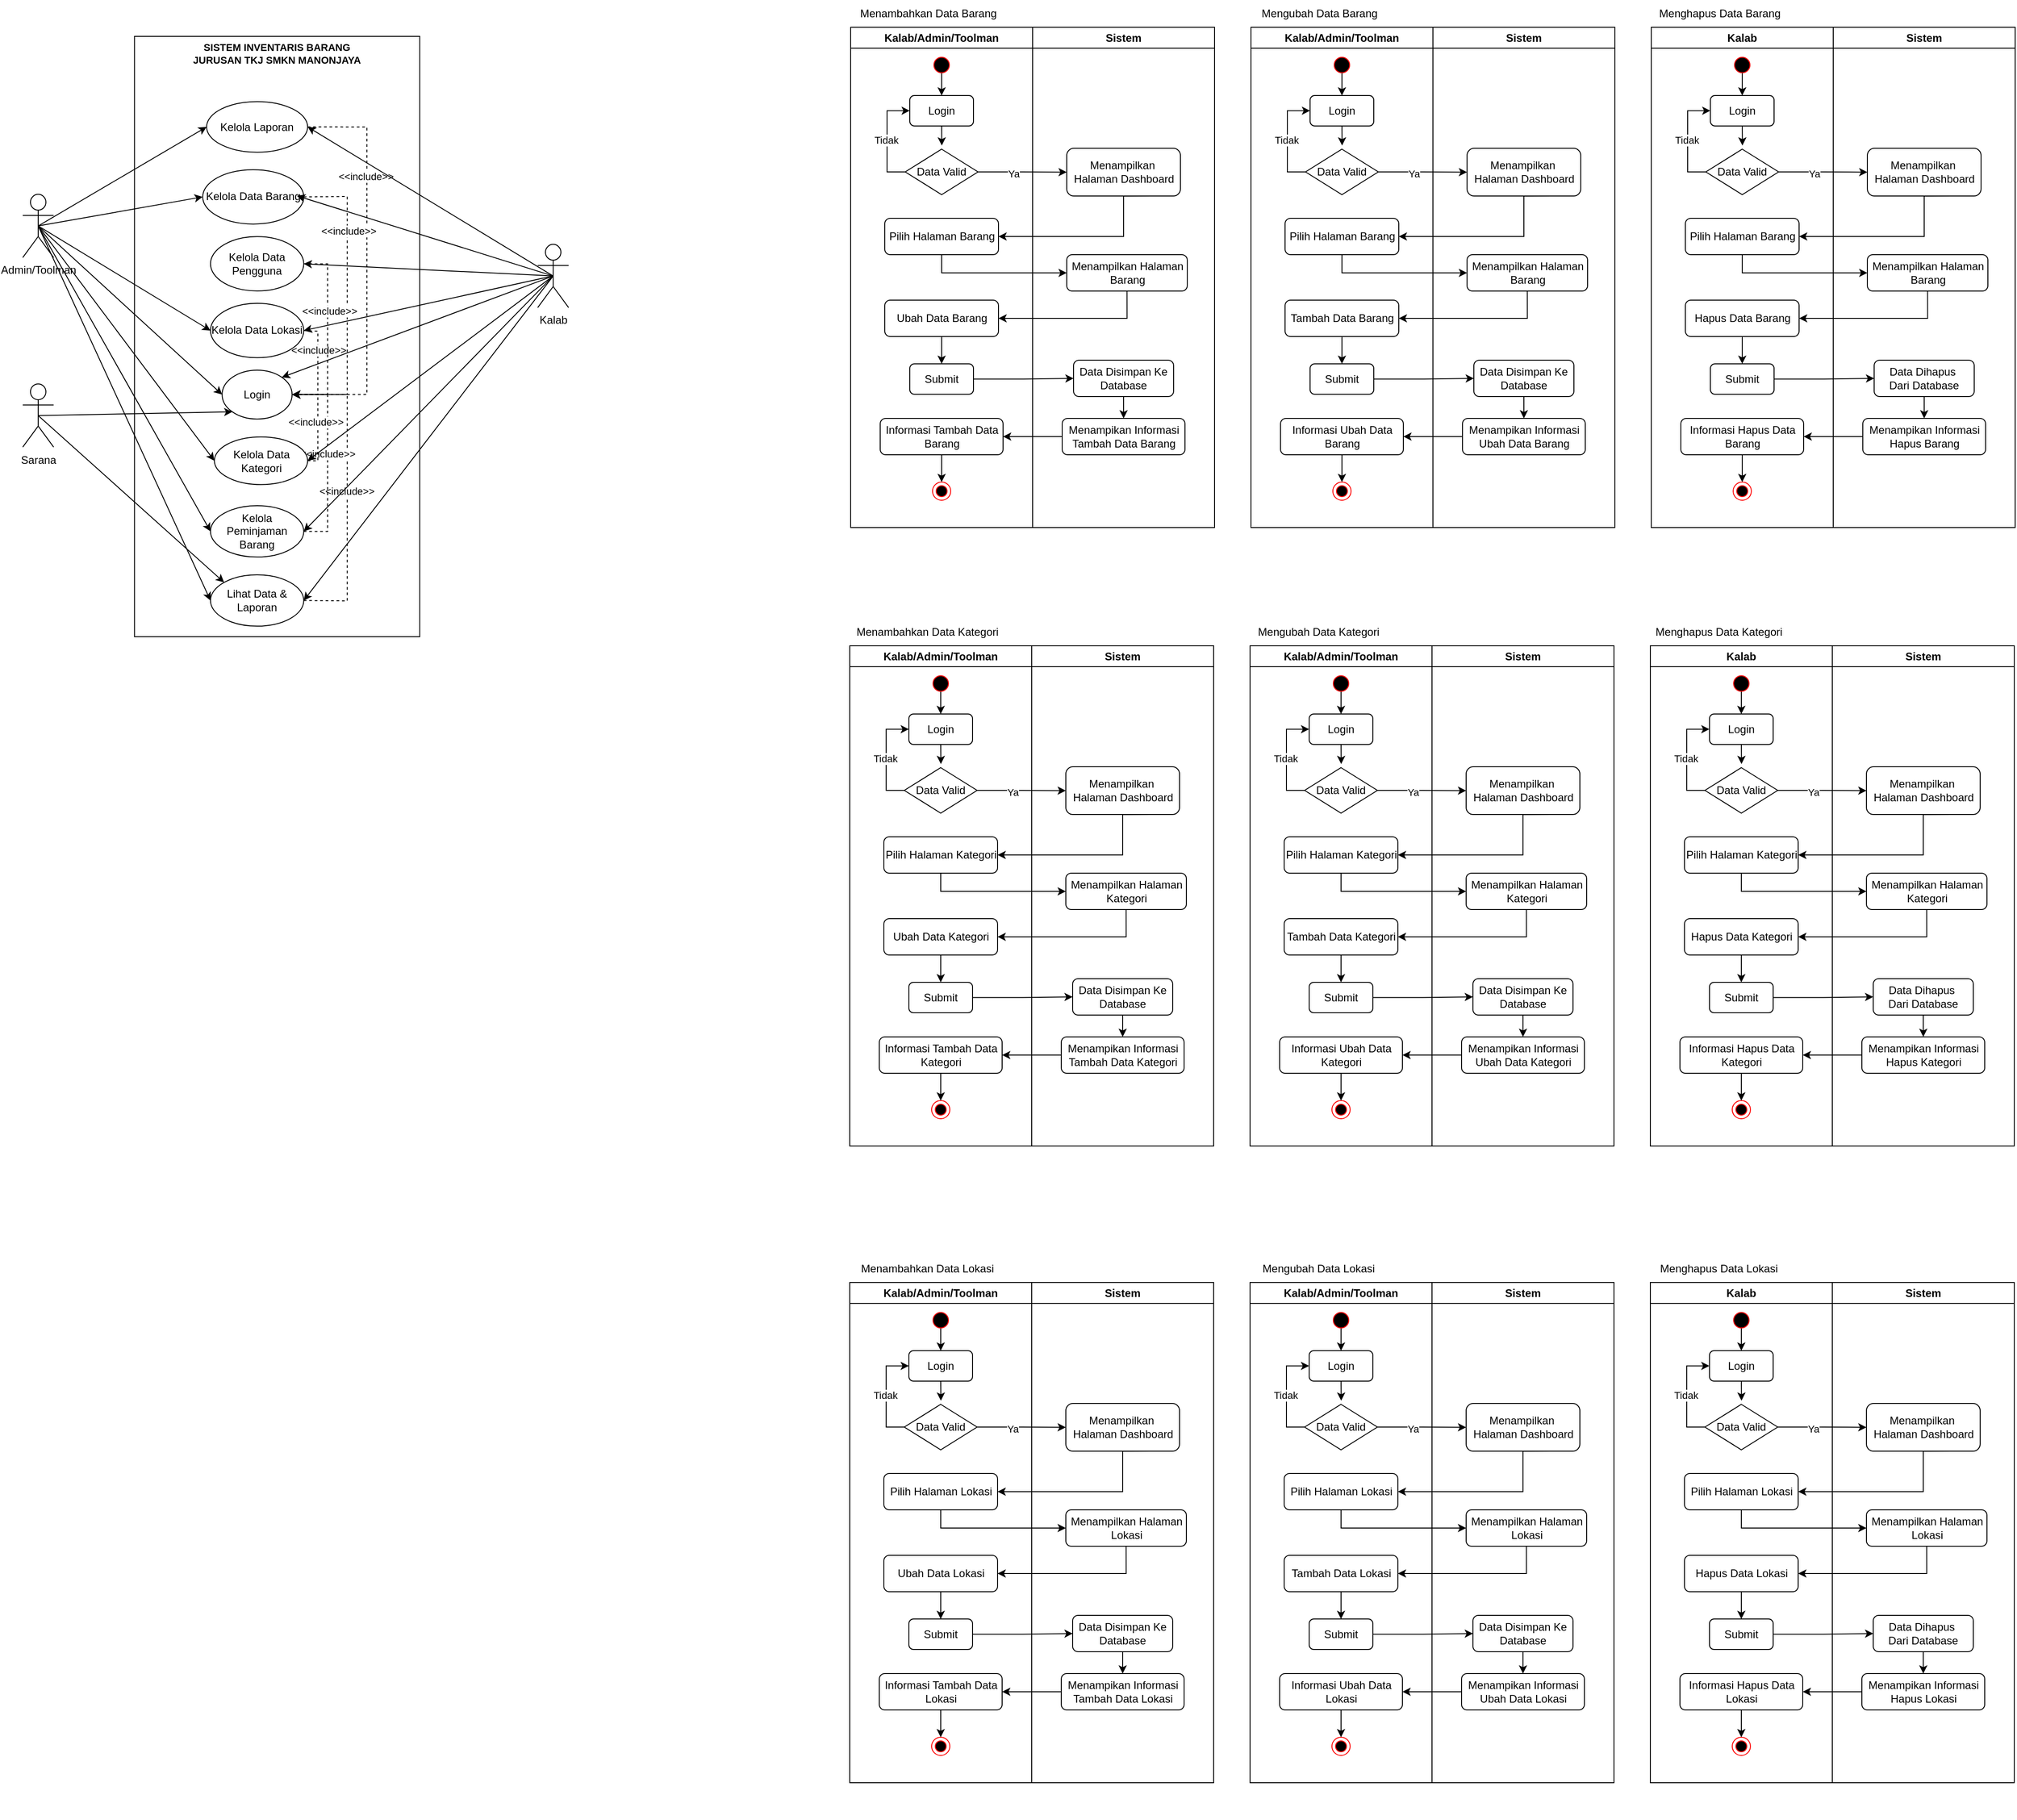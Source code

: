 <mxfile version="28.1.2">
  <diagram name="Page-1" id="igPV7dys58OYnULd3-2F">
    <mxGraphModel dx="83" dy="2113" grid="1" gridSize="10" guides="1" tooltips="1" connect="1" arrows="1" fold="1" page="1" pageScale="1" pageWidth="850" pageHeight="1100" math="0" shadow="0">
      <root>
        <mxCell id="0" />
        <mxCell id="1" parent="0" />
        <mxCell id="4CiN8Vy0sqErtsVojWwu-111" value="" style="group" parent="1" vertex="1" connectable="0">
          <mxGeometry x="1810" y="-1020" width="600" height="660" as="geometry" />
        </mxCell>
        <mxCell id="4CiN8Vy0sqErtsVojWwu-48" value="" style="group;rounded=0;" parent="4CiN8Vy0sqErtsVojWwu-111" vertex="1" connectable="0">
          <mxGeometry x="44.018" width="452.83" height="660" as="geometry" />
        </mxCell>
        <mxCell id="4CiN8Vy0sqErtsVojWwu-4" value="" style="whiteSpace=wrap;html=1;" parent="4CiN8Vy0sqErtsVojWwu-48" vertex="1">
          <mxGeometry x="78.802" width="313.562" height="660" as="geometry" />
        </mxCell>
        <mxCell id="4CiN8Vy0sqErtsVojWwu-74" style="edgeStyle=none;shape=connector;rounded=0;orthogonalLoop=1;jettySize=auto;html=1;exitX=1;exitY=0.5;exitDx=0;exitDy=0;entryX=1;entryY=0.5;entryDx=0;entryDy=0;strokeColor=default;align=center;verticalAlign=middle;fontFamily=Helvetica;fontSize=11;fontColor=default;labelBackgroundColor=default;endArrow=classic;endFill=1;dashed=1;" parent="4CiN8Vy0sqErtsVojWwu-48" source="4CiN8Vy0sqErtsVojWwu-14" target="4CiN8Vy0sqErtsVojWwu-7" edge="1">
          <mxGeometry relative="1" as="geometry">
            <Array as="points">
              <mxPoint x="334.232" y="99.579" />
              <mxPoint x="334.232" y="393.684" />
            </Array>
          </mxGeometry>
        </mxCell>
        <mxCell id="4CiN8Vy0sqErtsVojWwu-78" value="&amp;lt;&amp;lt;include&amp;gt;&amp;gt;" style="edgeLabel;html=1;align=center;verticalAlign=middle;resizable=0;points=[];strokeColor=default;fontFamily=Helvetica;fontSize=11;fontColor=default;labelBackgroundColor=default;fillColor=default;" parent="4CiN8Vy0sqErtsVojWwu-74" vertex="1" connectable="0">
          <mxGeometry x="-0.458" y="-2" relative="1" as="geometry">
            <mxPoint as="offset" />
          </mxGeometry>
        </mxCell>
        <mxCell id="4CiN8Vy0sqErtsVojWwu-14" value="Kelola Laporan" style="ellipse;whiteSpace=wrap;html=1;" parent="4CiN8Vy0sqErtsVojWwu-48" vertex="1">
          <mxGeometry x="158.063" y="71.708" width="111.072" height="55.66" as="geometry" />
        </mxCell>
        <mxCell id="4CiN8Vy0sqErtsVojWwu-75" style="edgeStyle=none;shape=connector;rounded=0;orthogonalLoop=1;jettySize=auto;html=1;exitX=1;exitY=0.5;exitDx=0;exitDy=0;entryX=1;entryY=0.5;entryDx=0;entryDy=0;strokeColor=default;align=center;verticalAlign=middle;fontFamily=Helvetica;fontSize=11;fontColor=default;labelBackgroundColor=default;endArrow=classic;endFill=1;dashed=1;" parent="4CiN8Vy0sqErtsVojWwu-48" source="4CiN8Vy0sqErtsVojWwu-15" target="4CiN8Vy0sqErtsVojWwu-7" edge="1">
          <mxGeometry relative="1" as="geometry">
            <Array as="points">
              <mxPoint x="312.668" y="176" />
              <mxPoint x="312.668" y="393.684" />
            </Array>
          </mxGeometry>
        </mxCell>
        <mxCell id="4CiN8Vy0sqErtsVojWwu-79" value="&amp;lt;&amp;lt;include&amp;gt;&amp;gt;" style="edgeLabel;html=1;align=center;verticalAlign=middle;resizable=0;points=[];strokeColor=default;fontFamily=Helvetica;fontSize=11;fontColor=default;labelBackgroundColor=default;fillColor=default;" parent="4CiN8Vy0sqErtsVojWwu-75" vertex="1" connectable="0">
          <mxGeometry x="-0.477" y="1" relative="1" as="geometry">
            <mxPoint as="offset" />
          </mxGeometry>
        </mxCell>
        <mxCell id="4CiN8Vy0sqErtsVojWwu-15" value="Kelola Data Barang" style="ellipse;whiteSpace=wrap;html=1;" parent="4CiN8Vy0sqErtsVojWwu-48" vertex="1">
          <mxGeometry x="153.791" y="146.577" width="111.072" height="59.758" as="geometry" />
        </mxCell>
        <mxCell id="4CiN8Vy0sqErtsVojWwu-77" style="edgeStyle=none;shape=connector;rounded=0;orthogonalLoop=1;jettySize=auto;html=1;exitX=1;exitY=0.5;exitDx=0;exitDy=0;entryX=1;entryY=0.5;entryDx=0;entryDy=0;dashed=1;strokeColor=default;align=center;verticalAlign=middle;fontFamily=Helvetica;fontSize=11;fontColor=default;labelBackgroundColor=default;endArrow=classic;endFill=1;" parent="4CiN8Vy0sqErtsVojWwu-48" source="4CiN8Vy0sqErtsVojWwu-16" target="4CiN8Vy0sqErtsVojWwu-7" edge="1">
          <mxGeometry relative="1" as="geometry">
            <Array as="points">
              <mxPoint x="280.323" y="324.211" />
              <mxPoint x="280.323" y="393.684" />
            </Array>
          </mxGeometry>
        </mxCell>
        <mxCell id="4CiN8Vy0sqErtsVojWwu-81" value="&amp;lt;&amp;lt;include&amp;gt;&amp;gt;" style="edgeLabel;html=1;align=center;verticalAlign=middle;resizable=0;points=[];strokeColor=default;fontFamily=Helvetica;fontSize=11;fontColor=default;labelBackgroundColor=default;fillColor=default;" parent="4CiN8Vy0sqErtsVojWwu-77" vertex="1" connectable="0">
          <mxGeometry x="-0.353" relative="1" as="geometry">
            <mxPoint as="offset" />
          </mxGeometry>
        </mxCell>
        <mxCell id="4CiN8Vy0sqErtsVojWwu-16" value="Kelola Data Lokasi" style="ellipse;whiteSpace=wrap;html=1;" parent="4CiN8Vy0sqErtsVojWwu-48" vertex="1">
          <mxGeometry x="162.335" y="293.547" width="102.528" height="59.758" as="geometry" />
        </mxCell>
        <mxCell id="4CiN8Vy0sqErtsVojWwu-76" style="edgeStyle=none;shape=connector;rounded=0;orthogonalLoop=1;jettySize=auto;html=1;exitX=1;exitY=0.5;exitDx=0;exitDy=0;entryX=1;entryY=0.5;entryDx=0;entryDy=0;strokeColor=default;align=center;verticalAlign=middle;fontFamily=Helvetica;fontSize=11;fontColor=default;labelBackgroundColor=default;endArrow=classic;endFill=1;dashed=1;" parent="4CiN8Vy0sqErtsVojWwu-48" source="4CiN8Vy0sqErtsVojWwu-17" target="4CiN8Vy0sqErtsVojWwu-7" edge="1">
          <mxGeometry relative="1" as="geometry">
            <Array as="points">
              <mxPoint x="291.105" y="250.105" />
              <mxPoint x="291.105" y="393.684" />
            </Array>
          </mxGeometry>
        </mxCell>
        <mxCell id="4CiN8Vy0sqErtsVojWwu-80" value="&amp;lt;&amp;lt;include&amp;gt;&amp;gt;" style="edgeLabel;html=1;align=center;verticalAlign=middle;resizable=0;points=[];strokeColor=default;fontFamily=Helvetica;fontSize=11;fontColor=default;labelBackgroundColor=default;fillColor=default;" parent="4CiN8Vy0sqErtsVojWwu-76" vertex="1" connectable="0">
          <mxGeometry x="-0.252" y="2" relative="1" as="geometry">
            <mxPoint as="offset" />
          </mxGeometry>
        </mxCell>
        <mxCell id="4CiN8Vy0sqErtsVojWwu-17" value="Kelola Data Pengguna" style="ellipse;whiteSpace=wrap;html=1;" parent="4CiN8Vy0sqErtsVojWwu-48" vertex="1">
          <mxGeometry x="162.335" y="220.162" width="102.528" height="59.758" as="geometry" />
        </mxCell>
        <mxCell id="4CiN8Vy0sqErtsVojWwu-29" value="&lt;b&gt;SISTEM INVENTARIS BARANG&lt;/b&gt;&lt;div&gt;&lt;b&gt;JURUSAN TKJ SMKN MANONJAYA&lt;/b&gt;&lt;/div&gt;" style="whiteSpace=wrap;html=1;strokeColor=none;align=center;verticalAlign=middle;fontFamily=Helvetica;fontSize=11;fontColor=default;labelBackgroundColor=default;fillColor=default;" parent="4CiN8Vy0sqErtsVojWwu-48" vertex="1">
          <mxGeometry x="85.643" y="1.193" width="299.196" height="35.86" as="geometry" />
        </mxCell>
        <mxCell id="4CiN8Vy0sqErtsVojWwu-84" style="edgeStyle=none;shape=connector;rounded=0;orthogonalLoop=1;jettySize=auto;html=1;exitX=1;exitY=0.5;exitDx=0;exitDy=0;entryX=1;entryY=0.5;entryDx=0;entryDy=0;dashed=1;strokeColor=default;align=center;verticalAlign=middle;fontFamily=Helvetica;fontSize=11;fontColor=default;labelBackgroundColor=default;endArrow=classic;endFill=1;" parent="4CiN8Vy0sqErtsVojWwu-48" source="4CiN8Vy0sqErtsVojWwu-28" target="4CiN8Vy0sqErtsVojWwu-7" edge="1">
          <mxGeometry relative="1" as="geometry">
            <Array as="points">
              <mxPoint x="312.668" y="620.632" />
              <mxPoint x="312.668" y="393.684" />
            </Array>
          </mxGeometry>
        </mxCell>
        <mxCell id="4CiN8Vy0sqErtsVojWwu-87" value="&amp;lt;&amp;lt;include&amp;gt;&amp;gt;" style="edgeLabel;html=1;align=center;verticalAlign=middle;resizable=0;points=[];strokeColor=default;fontFamily=Helvetica;fontSize=11;fontColor=default;labelBackgroundColor=default;fillColor=default;" parent="4CiN8Vy0sqErtsVojWwu-84" vertex="1" connectable="0">
          <mxGeometry x="0.006" y="1" relative="1" as="geometry">
            <mxPoint as="offset" />
          </mxGeometry>
        </mxCell>
        <mxCell id="4CiN8Vy0sqErtsVojWwu-28" value="Lihat Data &amp;amp; Laporan" style="ellipse;whiteSpace=wrap;html=1;" parent="4CiN8Vy0sqErtsVojWwu-48" vertex="1">
          <mxGeometry x="162.335" y="592.045" width="102.528" height="56.376" as="geometry" />
        </mxCell>
        <mxCell id="4CiN8Vy0sqErtsVojWwu-83" style="edgeStyle=none;shape=connector;rounded=0;orthogonalLoop=1;jettySize=auto;html=1;exitX=1;exitY=0.5;exitDx=0;exitDy=0;entryX=1;entryY=0.5;entryDx=0;entryDy=0;dashed=1;strokeColor=default;align=center;verticalAlign=middle;fontFamily=Helvetica;fontSize=11;fontColor=default;labelBackgroundColor=default;endArrow=classic;endFill=1;" parent="4CiN8Vy0sqErtsVojWwu-48" source="4CiN8Vy0sqErtsVojWwu-18" target="4CiN8Vy0sqErtsVojWwu-7" edge="1">
          <mxGeometry relative="1" as="geometry">
            <Array as="points">
              <mxPoint x="291.105" y="544.211" />
              <mxPoint x="291.105" y="393.684" />
            </Array>
          </mxGeometry>
        </mxCell>
        <mxCell id="4CiN8Vy0sqErtsVojWwu-86" value="&amp;lt;&amp;lt;include&amp;gt;&amp;gt;" style="edgeLabel;html=1;align=center;verticalAlign=middle;resizable=0;points=[];strokeColor=default;fontFamily=Helvetica;fontSize=11;fontColor=default;labelBackgroundColor=default;fillColor=default;" parent="4CiN8Vy0sqErtsVojWwu-83" vertex="1" connectable="0">
          <mxGeometry x="0.032" relative="1" as="geometry">
            <mxPoint as="offset" />
          </mxGeometry>
        </mxCell>
        <mxCell id="4CiN8Vy0sqErtsVojWwu-18" value="Kelola Peminjaman Barang" style="ellipse;whiteSpace=wrap;html=1;" parent="4CiN8Vy0sqErtsVojWwu-48" vertex="1">
          <mxGeometry x="162.335" y="516.027" width="102.528" height="56.376" as="geometry" />
        </mxCell>
        <mxCell id="4CiN8Vy0sqErtsVojWwu-82" style="edgeStyle=none;shape=connector;rounded=0;orthogonalLoop=1;jettySize=auto;html=1;exitX=1;exitY=0.5;exitDx=0;exitDy=0;entryX=1;entryY=0.5;entryDx=0;entryDy=0;dashed=1;strokeColor=default;align=center;verticalAlign=middle;fontFamily=Helvetica;fontSize=11;fontColor=default;labelBackgroundColor=default;endArrow=classic;endFill=1;" parent="4CiN8Vy0sqErtsVojWwu-48" source="4CiN8Vy0sqErtsVojWwu-19" target="4CiN8Vy0sqErtsVojWwu-7" edge="1">
          <mxGeometry relative="1" as="geometry">
            <Array as="points">
              <mxPoint x="280.323" y="466.632" />
              <mxPoint x="280.323" y="393.684" />
            </Array>
          </mxGeometry>
        </mxCell>
        <mxCell id="4CiN8Vy0sqErtsVojWwu-85" value="&amp;lt;&amp;lt;include&amp;gt;&amp;gt;" style="edgeLabel;html=1;align=center;verticalAlign=middle;resizable=0;points=[];strokeColor=default;fontFamily=Helvetica;fontSize=11;fontColor=default;labelBackgroundColor=default;fillColor=default;" parent="4CiN8Vy0sqErtsVojWwu-82" vertex="1" connectable="0">
          <mxGeometry x="-0.041" y="3" relative="1" as="geometry">
            <mxPoint as="offset" />
          </mxGeometry>
        </mxCell>
        <mxCell id="4CiN8Vy0sqErtsVojWwu-19" value="Kelola Data Kategori" style="ellipse;whiteSpace=wrap;html=1;" parent="4CiN8Vy0sqErtsVojWwu-48" vertex="1">
          <mxGeometry x="166.607" y="440.325" width="102.528" height="52.42" as="geometry" />
        </mxCell>
        <mxCell id="4CiN8Vy0sqErtsVojWwu-7" value="Login" style="ellipse;whiteSpace=wrap;html=1;" parent="4CiN8Vy0sqErtsVojWwu-48" vertex="1">
          <mxGeometry x="175.151" y="366.937" width="76.896" height="53.783" as="geometry" />
        </mxCell>
        <mxCell id="4CiN8Vy0sqErtsVojWwu-90" style="edgeStyle=none;shape=connector;rounded=0;orthogonalLoop=1;jettySize=auto;html=1;exitX=0.5;exitY=0.5;exitDx=0;exitDy=0;exitPerimeter=0;entryX=1;entryY=0;entryDx=0;entryDy=0;strokeColor=default;align=center;verticalAlign=middle;fontFamily=Helvetica;fontSize=11;fontColor=default;labelBackgroundColor=default;endArrow=classic;endFill=1;" parent="4CiN8Vy0sqErtsVojWwu-111" source="4CiN8Vy0sqErtsVojWwu-5" target="4CiN8Vy0sqErtsVojWwu-7" edge="1">
          <mxGeometry relative="1" as="geometry" />
        </mxCell>
        <mxCell id="4CiN8Vy0sqErtsVojWwu-91" style="edgeStyle=none;shape=connector;rounded=0;orthogonalLoop=1;jettySize=auto;html=1;exitX=0.5;exitY=0.5;exitDx=0;exitDy=0;exitPerimeter=0;entryX=1;entryY=0.5;entryDx=0;entryDy=0;strokeColor=default;align=center;verticalAlign=middle;fontFamily=Helvetica;fontSize=11;fontColor=default;labelBackgroundColor=default;endArrow=classic;endFill=1;" parent="4CiN8Vy0sqErtsVojWwu-111" source="4CiN8Vy0sqErtsVojWwu-5" target="4CiN8Vy0sqErtsVojWwu-16" edge="1">
          <mxGeometry relative="1" as="geometry" />
        </mxCell>
        <mxCell id="4CiN8Vy0sqErtsVojWwu-92" style="edgeStyle=none;shape=connector;rounded=0;orthogonalLoop=1;jettySize=auto;html=1;exitX=0.5;exitY=0.5;exitDx=0;exitDy=0;exitPerimeter=0;entryX=1;entryY=0.5;entryDx=0;entryDy=0;strokeColor=default;align=center;verticalAlign=middle;fontFamily=Helvetica;fontSize=11;fontColor=default;labelBackgroundColor=default;endArrow=classic;endFill=1;" parent="4CiN8Vy0sqErtsVojWwu-111" source="4CiN8Vy0sqErtsVojWwu-5" target="4CiN8Vy0sqErtsVojWwu-17" edge="1">
          <mxGeometry relative="1" as="geometry" />
        </mxCell>
        <mxCell id="4CiN8Vy0sqErtsVojWwu-94" style="edgeStyle=none;shape=connector;rounded=0;orthogonalLoop=1;jettySize=auto;html=1;exitX=0.5;exitY=0.5;exitDx=0;exitDy=0;exitPerimeter=0;entryX=1;entryY=0.5;entryDx=0;entryDy=0;strokeColor=default;align=center;verticalAlign=middle;fontFamily=Helvetica;fontSize=11;fontColor=default;labelBackgroundColor=default;endArrow=classic;endFill=1;" parent="4CiN8Vy0sqErtsVojWwu-111" source="4CiN8Vy0sqErtsVojWwu-5" target="4CiN8Vy0sqErtsVojWwu-14" edge="1">
          <mxGeometry relative="1" as="geometry" />
        </mxCell>
        <mxCell id="4CiN8Vy0sqErtsVojWwu-95" style="edgeStyle=none;shape=connector;rounded=0;orthogonalLoop=1;jettySize=auto;html=1;exitX=0.5;exitY=0.5;exitDx=0;exitDy=0;exitPerimeter=0;entryX=1;entryY=0.5;entryDx=0;entryDy=0;strokeColor=default;align=center;verticalAlign=middle;fontFamily=Helvetica;fontSize=11;fontColor=default;labelBackgroundColor=default;endArrow=classic;endFill=1;" parent="4CiN8Vy0sqErtsVojWwu-111" source="4CiN8Vy0sqErtsVojWwu-5" target="4CiN8Vy0sqErtsVojWwu-19" edge="1">
          <mxGeometry relative="1" as="geometry" />
        </mxCell>
        <mxCell id="4CiN8Vy0sqErtsVojWwu-97" style="edgeStyle=none;shape=connector;rounded=0;orthogonalLoop=1;jettySize=auto;html=1;exitX=0.5;exitY=0.5;exitDx=0;exitDy=0;exitPerimeter=0;entryX=1;entryY=0.5;entryDx=0;entryDy=0;strokeColor=default;align=center;verticalAlign=middle;fontFamily=Helvetica;fontSize=11;fontColor=default;labelBackgroundColor=default;endArrow=classic;endFill=1;" parent="4CiN8Vy0sqErtsVojWwu-111" source="4CiN8Vy0sqErtsVojWwu-5" target="4CiN8Vy0sqErtsVojWwu-18" edge="1">
          <mxGeometry relative="1" as="geometry" />
        </mxCell>
        <mxCell id="4CiN8Vy0sqErtsVojWwu-98" style="edgeStyle=none;shape=connector;rounded=0;orthogonalLoop=1;jettySize=auto;html=1;exitX=0.5;exitY=0.5;exitDx=0;exitDy=0;exitPerimeter=0;entryX=1;entryY=0.5;entryDx=0;entryDy=0;strokeColor=default;align=center;verticalAlign=middle;fontFamily=Helvetica;fontSize=11;fontColor=default;labelBackgroundColor=default;endArrow=classic;endFill=1;" parent="4CiN8Vy0sqErtsVojWwu-111" source="4CiN8Vy0sqErtsVojWwu-5" target="4CiN8Vy0sqErtsVojWwu-28" edge="1">
          <mxGeometry relative="1" as="geometry" />
        </mxCell>
        <mxCell id="4CiN8Vy0sqErtsVojWwu-5" value="Kalab" style="shape=umlActor;verticalLabelPosition=bottom;verticalAlign=top;html=1;outlineConnect=0;" parent="4CiN8Vy0sqErtsVojWwu-111" vertex="1">
          <mxGeometry x="566.038" y="228.684" width="33.962" height="69.474" as="geometry" />
        </mxCell>
        <mxCell id="4CiN8Vy0sqErtsVojWwu-109" style="edgeStyle=none;shape=connector;rounded=0;orthogonalLoop=1;jettySize=auto;html=1;exitX=0.5;exitY=0.5;exitDx=0;exitDy=0;exitPerimeter=0;entryX=0;entryY=1;entryDx=0;entryDy=0;strokeColor=default;align=center;verticalAlign=middle;fontFamily=Helvetica;fontSize=11;fontColor=default;labelBackgroundColor=default;endArrow=classic;endFill=1;" parent="4CiN8Vy0sqErtsVojWwu-111" source="4CiN8Vy0sqErtsVojWwu-11" target="4CiN8Vy0sqErtsVojWwu-7" edge="1">
          <mxGeometry relative="1" as="geometry" />
        </mxCell>
        <mxCell id="4CiN8Vy0sqErtsVojWwu-110" style="edgeStyle=none;shape=connector;rounded=0;orthogonalLoop=1;jettySize=auto;html=1;exitX=0.5;exitY=0.5;exitDx=0;exitDy=0;exitPerimeter=0;entryX=0;entryY=0;entryDx=0;entryDy=0;strokeColor=default;align=center;verticalAlign=middle;fontFamily=Helvetica;fontSize=11;fontColor=default;labelBackgroundColor=default;endArrow=classic;endFill=1;" parent="4CiN8Vy0sqErtsVojWwu-111" source="4CiN8Vy0sqErtsVojWwu-11" target="4CiN8Vy0sqErtsVojWwu-28" edge="1">
          <mxGeometry relative="1" as="geometry" />
        </mxCell>
        <mxCell id="4CiN8Vy0sqErtsVojWwu-11" value="Sarana" style="shape=umlActor;verticalLabelPosition=bottom;verticalAlign=top;html=1;outlineConnect=0;" parent="4CiN8Vy0sqErtsVojWwu-111" vertex="1">
          <mxGeometry y="382.105" width="33.962" height="69.474" as="geometry" />
        </mxCell>
        <mxCell id="4CiN8Vy0sqErtsVojWwu-99" style="edgeStyle=none;shape=connector;rounded=0;orthogonalLoop=1;jettySize=auto;html=1;exitX=0.5;exitY=0.5;exitDx=0;exitDy=0;exitPerimeter=0;entryX=0;entryY=0.5;entryDx=0;entryDy=0;strokeColor=default;align=center;verticalAlign=middle;fontFamily=Helvetica;fontSize=11;fontColor=default;labelBackgroundColor=default;endArrow=classic;endFill=1;" parent="4CiN8Vy0sqErtsVojWwu-111" source="4CiN8Vy0sqErtsVojWwu-12" target="4CiN8Vy0sqErtsVojWwu-14" edge="1">
          <mxGeometry relative="1" as="geometry" />
        </mxCell>
        <mxCell id="4CiN8Vy0sqErtsVojWwu-100" style="edgeStyle=none;shape=connector;rounded=0;orthogonalLoop=1;jettySize=auto;html=1;exitX=0.5;exitY=0.5;exitDx=0;exitDy=0;exitPerimeter=0;entryX=0;entryY=0.5;entryDx=0;entryDy=0;strokeColor=default;align=center;verticalAlign=middle;fontFamily=Helvetica;fontSize=11;fontColor=default;labelBackgroundColor=default;endArrow=classic;endFill=1;" parent="4CiN8Vy0sqErtsVojWwu-111" source="4CiN8Vy0sqErtsVojWwu-12" target="4CiN8Vy0sqErtsVojWwu-15" edge="1">
          <mxGeometry relative="1" as="geometry" />
        </mxCell>
        <mxCell id="4CiN8Vy0sqErtsVojWwu-101" style="edgeStyle=none;shape=connector;rounded=0;orthogonalLoop=1;jettySize=auto;html=1;exitX=0.5;exitY=0.5;exitDx=0;exitDy=0;exitPerimeter=0;entryX=0;entryY=0.5;entryDx=0;entryDy=0;strokeColor=default;align=center;verticalAlign=middle;fontFamily=Helvetica;fontSize=11;fontColor=default;labelBackgroundColor=default;endArrow=classic;endFill=1;" parent="4CiN8Vy0sqErtsVojWwu-111" source="4CiN8Vy0sqErtsVojWwu-12" target="4CiN8Vy0sqErtsVojWwu-16" edge="1">
          <mxGeometry relative="1" as="geometry" />
        </mxCell>
        <mxCell id="4CiN8Vy0sqErtsVojWwu-102" style="edgeStyle=none;shape=connector;rounded=0;orthogonalLoop=1;jettySize=auto;html=1;exitX=0.5;exitY=0.5;exitDx=0;exitDy=0;exitPerimeter=0;entryX=0;entryY=0.5;entryDx=0;entryDy=0;strokeColor=default;align=center;verticalAlign=middle;fontFamily=Helvetica;fontSize=11;fontColor=default;labelBackgroundColor=default;endArrow=classic;endFill=1;" parent="4CiN8Vy0sqErtsVojWwu-111" source="4CiN8Vy0sqErtsVojWwu-12" target="4CiN8Vy0sqErtsVojWwu-7" edge="1">
          <mxGeometry relative="1" as="geometry" />
        </mxCell>
        <mxCell id="4CiN8Vy0sqErtsVojWwu-103" style="edgeStyle=none;shape=connector;rounded=0;orthogonalLoop=1;jettySize=auto;html=1;exitX=0.5;exitY=0.5;exitDx=0;exitDy=0;exitPerimeter=0;entryX=0;entryY=0.5;entryDx=0;entryDy=0;strokeColor=default;align=center;verticalAlign=middle;fontFamily=Helvetica;fontSize=11;fontColor=default;labelBackgroundColor=default;endArrow=classic;endFill=1;" parent="4CiN8Vy0sqErtsVojWwu-111" source="4CiN8Vy0sqErtsVojWwu-12" target="4CiN8Vy0sqErtsVojWwu-19" edge="1">
          <mxGeometry relative="1" as="geometry" />
        </mxCell>
        <mxCell id="4CiN8Vy0sqErtsVojWwu-104" style="edgeStyle=none;shape=connector;rounded=0;orthogonalLoop=1;jettySize=auto;html=1;exitX=0.5;exitY=0.5;exitDx=0;exitDy=0;exitPerimeter=0;entryX=0;entryY=0.5;entryDx=0;entryDy=0;strokeColor=default;align=center;verticalAlign=middle;fontFamily=Helvetica;fontSize=11;fontColor=default;labelBackgroundColor=default;endArrow=classic;endFill=1;" parent="4CiN8Vy0sqErtsVojWwu-111" source="4CiN8Vy0sqErtsVojWwu-12" target="4CiN8Vy0sqErtsVojWwu-28" edge="1">
          <mxGeometry relative="1" as="geometry" />
        </mxCell>
        <mxCell id="4CiN8Vy0sqErtsVojWwu-105" style="edgeStyle=none;shape=connector;rounded=0;orthogonalLoop=1;jettySize=auto;html=1;exitX=0.5;exitY=0.5;exitDx=0;exitDy=0;exitPerimeter=0;entryX=0;entryY=0.5;entryDx=0;entryDy=0;strokeColor=default;align=center;verticalAlign=middle;fontFamily=Helvetica;fontSize=11;fontColor=default;labelBackgroundColor=default;endArrow=classic;endFill=1;" parent="4CiN8Vy0sqErtsVojWwu-111" source="4CiN8Vy0sqErtsVojWwu-12" target="4CiN8Vy0sqErtsVojWwu-18" edge="1">
          <mxGeometry relative="1" as="geometry" />
        </mxCell>
        <mxCell id="4CiN8Vy0sqErtsVojWwu-12" value="Admin/Toolman" style="shape=umlActor;verticalLabelPosition=bottom;verticalAlign=top;html=1;outlineConnect=0;" parent="4CiN8Vy0sqErtsVojWwu-111" vertex="1">
          <mxGeometry y="173.684" width="33.962" height="69.474" as="geometry" />
        </mxCell>
        <mxCell id="4CiN8Vy0sqErtsVojWwu-93" style="edgeStyle=none;shape=connector;rounded=0;orthogonalLoop=1;jettySize=auto;html=1;exitX=0.5;exitY=0.5;exitDx=0;exitDy=0;exitPerimeter=0;entryX=0.933;entryY=0.481;entryDx=0;entryDy=0;entryPerimeter=0;strokeColor=default;align=center;verticalAlign=middle;fontFamily=Helvetica;fontSize=11;fontColor=default;labelBackgroundColor=default;endArrow=classic;endFill=1;" parent="4CiN8Vy0sqErtsVojWwu-111" source="4CiN8Vy0sqErtsVojWwu-5" target="4CiN8Vy0sqErtsVojWwu-15" edge="1">
          <mxGeometry relative="1" as="geometry" />
        </mxCell>
        <mxCell id="b7jb3ZsC_B3H7gWbnL5j-48" value="" style="group" vertex="1" connectable="0" parent="1">
          <mxGeometry x="2720" y="-1060" width="1280" height="620" as="geometry" />
        </mxCell>
        <mxCell id="UU8swjruGDSbiOfdUMpK-67" value="" style="group" parent="b7jb3ZsC_B3H7gWbnL5j-48" vertex="1" connectable="0">
          <mxGeometry y="30" width="400" height="590" as="geometry" />
        </mxCell>
        <mxCell id="UU8swjruGDSbiOfdUMpK-68" value="" style="group" parent="UU8swjruGDSbiOfdUMpK-67" vertex="1" connectable="0">
          <mxGeometry width="400" height="550" as="geometry" />
        </mxCell>
        <mxCell id="UU8swjruGDSbiOfdUMpK-21" style="edgeStyle=orthogonalEdgeStyle;rounded=0;orthogonalLoop=1;jettySize=auto;html=1;exitX=0.59;exitY=-0.066;exitDx=0;exitDy=0;entryX=0.5;entryY=0;entryDx=0;entryDy=0;exitPerimeter=0;" parent="UU8swjruGDSbiOfdUMpK-68" target="UU8swjruGDSbiOfdUMpK-9" edge="1">
          <mxGeometry relative="1" as="geometry">
            <mxPoint x="100" y="50" as="sourcePoint" />
          </mxGeometry>
        </mxCell>
        <mxCell id="UU8swjruGDSbiOfdUMpK-4" value="Kalab/Admin/Toolman" style="swimlane;whiteSpace=wrap;html=1;startSize=23;container=0;" parent="UU8swjruGDSbiOfdUMpK-68" vertex="1">
          <mxGeometry width="200" height="550" as="geometry" />
        </mxCell>
        <mxCell id="UU8swjruGDSbiOfdUMpK-138" value="" style="ellipse;html=1;shape=endState;fillColor=#000000;strokeColor=#ff0000;" parent="UU8swjruGDSbiOfdUMpK-4" vertex="1">
          <mxGeometry x="90" y="500" width="20" height="20" as="geometry" />
        </mxCell>
        <mxCell id="b7jb3ZsC_B3H7gWbnL5j-2" value="" style="ellipse;html=1;shape=startState;fillColor=#000000;strokeColor=#ff0000;" vertex="1" parent="UU8swjruGDSbiOfdUMpK-4">
          <mxGeometry x="87.5" y="29" width="25" height="25" as="geometry" />
        </mxCell>
        <mxCell id="UU8swjruGDSbiOfdUMpK-5" value="Sistem" style="swimlane;whiteSpace=wrap;html=1;container=0;" parent="UU8swjruGDSbiOfdUMpK-68" vertex="1">
          <mxGeometry x="200" width="200" height="550" as="geometry" />
        </mxCell>
        <mxCell id="UU8swjruGDSbiOfdUMpK-33" style="edgeStyle=orthogonalEdgeStyle;rounded=0;orthogonalLoop=1;jettySize=auto;html=1;exitX=1;exitY=0.5;exitDx=0;exitDy=0;entryX=0;entryY=0.5;entryDx=0;entryDy=0;" parent="UU8swjruGDSbiOfdUMpK-68" source="UU8swjruGDSbiOfdUMpK-25" target="UU8swjruGDSbiOfdUMpK-31" edge="1">
          <mxGeometry relative="1" as="geometry" />
        </mxCell>
        <mxCell id="UU8swjruGDSbiOfdUMpK-55" value="Ya" style="edgeLabel;html=1;align=center;verticalAlign=middle;resizable=0;points=[];container=0;" parent="UU8swjruGDSbiOfdUMpK-33" vertex="1" connectable="0">
          <mxGeometry x="-0.203" y="-2" relative="1" as="geometry">
            <mxPoint as="offset" />
          </mxGeometry>
        </mxCell>
        <mxCell id="UU8swjruGDSbiOfdUMpK-38" style="edgeStyle=orthogonalEdgeStyle;rounded=0;orthogonalLoop=1;jettySize=auto;html=1;exitX=0.75;exitY=1;exitDx=0;exitDy=0;entryX=1;entryY=0.5;entryDx=0;entryDy=0;" parent="UU8swjruGDSbiOfdUMpK-68" source="UU8swjruGDSbiOfdUMpK-31" target="UU8swjruGDSbiOfdUMpK-35" edge="1">
          <mxGeometry relative="1" as="geometry">
            <Array as="points">
              <mxPoint x="300" y="186" />
              <mxPoint x="300" y="230" />
            </Array>
          </mxGeometry>
        </mxCell>
        <mxCell id="UU8swjruGDSbiOfdUMpK-41" style="edgeStyle=orthogonalEdgeStyle;rounded=0;orthogonalLoop=1;jettySize=auto;html=1;exitX=0.5;exitY=1;exitDx=0;exitDy=0;entryX=0;entryY=0.5;entryDx=0;entryDy=0;" parent="UU8swjruGDSbiOfdUMpK-68" source="UU8swjruGDSbiOfdUMpK-35" target="UU8swjruGDSbiOfdUMpK-37" edge="1">
          <mxGeometry relative="1" as="geometry" />
        </mxCell>
        <mxCell id="UU8swjruGDSbiOfdUMpK-43" style="edgeStyle=orthogonalEdgeStyle;rounded=0;orthogonalLoop=1;jettySize=auto;html=1;exitX=0.5;exitY=1;exitDx=0;exitDy=0;entryX=1;entryY=0.5;entryDx=0;entryDy=0;" parent="UU8swjruGDSbiOfdUMpK-68" source="UU8swjruGDSbiOfdUMpK-37" target="UU8swjruGDSbiOfdUMpK-42" edge="1">
          <mxGeometry relative="1" as="geometry" />
        </mxCell>
        <mxCell id="UU8swjruGDSbiOfdUMpK-48" style="edgeStyle=orthogonalEdgeStyle;rounded=0;orthogonalLoop=1;jettySize=auto;html=1;exitX=1;exitY=0.5;exitDx=0;exitDy=0;entryX=0;entryY=0.5;entryDx=0;entryDy=0;" parent="UU8swjruGDSbiOfdUMpK-68" source="UU8swjruGDSbiOfdUMpK-45" target="UU8swjruGDSbiOfdUMpK-47" edge="1">
          <mxGeometry relative="1" as="geometry" />
        </mxCell>
        <mxCell id="UU8swjruGDSbiOfdUMpK-54" style="edgeStyle=orthogonalEdgeStyle;rounded=0;orthogonalLoop=1;jettySize=auto;html=1;exitX=0;exitY=0.5;exitDx=0;exitDy=0;entryX=1;entryY=0.5;entryDx=0;entryDy=0;" parent="UU8swjruGDSbiOfdUMpK-68" source="UU8swjruGDSbiOfdUMpK-50" target="UU8swjruGDSbiOfdUMpK-53" edge="1">
          <mxGeometry relative="1" as="geometry" />
        </mxCell>
        <mxCell id="UU8swjruGDSbiOfdUMpK-26" style="edgeStyle=orthogonalEdgeStyle;rounded=0;orthogonalLoop=1;jettySize=auto;html=1;exitX=0.5;exitY=1;exitDx=0;exitDy=0;" parent="UU8swjruGDSbiOfdUMpK-68" source="UU8swjruGDSbiOfdUMpK-9" edge="1">
          <mxGeometry relative="1" as="geometry">
            <mxPoint x="100.2" y="130" as="targetPoint" />
          </mxGeometry>
        </mxCell>
        <mxCell id="UU8swjruGDSbiOfdUMpK-9" value="&lt;font face=&quot;Helvetica&quot;&gt;Login&lt;/font&gt;" style="rounded=1;whiteSpace=wrap;html=1;fillStyle=auto;fontFamily=Helvetica;container=0;" parent="UU8swjruGDSbiOfdUMpK-68" vertex="1">
          <mxGeometry x="65" y="75" width="70" height="33.47" as="geometry" />
        </mxCell>
        <mxCell id="UU8swjruGDSbiOfdUMpK-29" style="edgeStyle=orthogonalEdgeStyle;rounded=0;orthogonalLoop=1;jettySize=auto;html=1;exitX=0;exitY=0.5;exitDx=0;exitDy=0;entryX=0;entryY=0.5;entryDx=0;entryDy=0;" parent="UU8swjruGDSbiOfdUMpK-68" source="UU8swjruGDSbiOfdUMpK-25" target="UU8swjruGDSbiOfdUMpK-9" edge="1">
          <mxGeometry relative="1" as="geometry" />
        </mxCell>
        <mxCell id="UU8swjruGDSbiOfdUMpK-30" value="Tidak" style="edgeLabel;html=1;align=center;verticalAlign=middle;resizable=0;points=[];container=0;" parent="UU8swjruGDSbiOfdUMpK-29" vertex="1" connectable="0">
          <mxGeometry x="-0.012" y="1" relative="1" as="geometry">
            <mxPoint as="offset" />
          </mxGeometry>
        </mxCell>
        <mxCell id="UU8swjruGDSbiOfdUMpK-25" value="Data Valid" style="rhombus;whiteSpace=wrap;html=1;container=0;" parent="UU8swjruGDSbiOfdUMpK-68" vertex="1">
          <mxGeometry x="60" y="134" width="80" height="50" as="geometry" />
        </mxCell>
        <mxCell id="UU8swjruGDSbiOfdUMpK-35" value="Pilih Halaman Barang" style="rounded=1;whiteSpace=wrap;html=1;fillStyle=auto;fontFamily=Helvetica;container=0;" parent="UU8swjruGDSbiOfdUMpK-68" vertex="1">
          <mxGeometry x="37.5" y="210" width="125" height="40" as="geometry" />
        </mxCell>
        <mxCell id="UU8swjruGDSbiOfdUMpK-46" style="edgeStyle=orthogonalEdgeStyle;rounded=0;orthogonalLoop=1;jettySize=auto;html=1;exitX=0.5;exitY=1;exitDx=0;exitDy=0;entryX=0.5;entryY=0;entryDx=0;entryDy=0;" parent="UU8swjruGDSbiOfdUMpK-68" source="UU8swjruGDSbiOfdUMpK-42" target="UU8swjruGDSbiOfdUMpK-45" edge="1">
          <mxGeometry relative="1" as="geometry" />
        </mxCell>
        <mxCell id="UU8swjruGDSbiOfdUMpK-42" value="Ubah Data Barang" style="rounded=1;whiteSpace=wrap;html=1;fillStyle=auto;fontFamily=Helvetica;container=0;" parent="UU8swjruGDSbiOfdUMpK-68" vertex="1">
          <mxGeometry x="37.5" y="300" width="125" height="40" as="geometry" />
        </mxCell>
        <mxCell id="UU8swjruGDSbiOfdUMpK-45" value="&lt;font face=&quot;Helvetica&quot;&gt;Submit&lt;/font&gt;" style="rounded=1;whiteSpace=wrap;html=1;fillStyle=auto;fontFamily=Helvetica;container=0;" parent="UU8swjruGDSbiOfdUMpK-68" vertex="1">
          <mxGeometry x="65" y="370" width="70" height="33.47" as="geometry" />
        </mxCell>
        <mxCell id="UU8swjruGDSbiOfdUMpK-147" style="edgeStyle=orthogonalEdgeStyle;rounded=0;orthogonalLoop=1;jettySize=auto;html=1;exitX=0.5;exitY=1;exitDx=0;exitDy=0;entryX=0.5;entryY=0;entryDx=0;entryDy=0;" parent="UU8swjruGDSbiOfdUMpK-68" source="UU8swjruGDSbiOfdUMpK-53" target="UU8swjruGDSbiOfdUMpK-138" edge="1">
          <mxGeometry relative="1" as="geometry" />
        </mxCell>
        <mxCell id="UU8swjruGDSbiOfdUMpK-53" value="&lt;font face=&quot;Helvetica&quot;&gt;Informasi Tambah Data Barang&lt;/font&gt;" style="rounded=1;whiteSpace=wrap;html=1;fillStyle=auto;fontFamily=Helvetica;container=0;" parent="UU8swjruGDSbiOfdUMpK-68" vertex="1">
          <mxGeometry x="32.5" y="430" width="135" height="40" as="geometry" />
        </mxCell>
        <mxCell id="UU8swjruGDSbiOfdUMpK-31" value="&lt;font face=&quot;Helvetica&quot;&gt;Menampilkan&amp;nbsp;&lt;/font&gt;&lt;div&gt;&lt;font face=&quot;Helvetica&quot;&gt;Halaman Dashboard&lt;/font&gt;&lt;/div&gt;" style="rounded=1;whiteSpace=wrap;html=1;fillStyle=auto;fontFamily=Helvetica;container=0;" parent="UU8swjruGDSbiOfdUMpK-68" vertex="1">
          <mxGeometry x="237.5" y="133.03" width="125" height="52.52" as="geometry" />
        </mxCell>
        <mxCell id="UU8swjruGDSbiOfdUMpK-37" value="Menampilkan Halaman Barang" style="rounded=1;whiteSpace=wrap;html=1;fillStyle=auto;fontFamily=Helvetica;container=0;" parent="UU8swjruGDSbiOfdUMpK-68" vertex="1">
          <mxGeometry x="237.5" y="250" width="132.5" height="40" as="geometry" />
        </mxCell>
        <mxCell id="UU8swjruGDSbiOfdUMpK-52" style="edgeStyle=orthogonalEdgeStyle;rounded=0;orthogonalLoop=1;jettySize=auto;html=1;exitX=0.5;exitY=1;exitDx=0;exitDy=0;entryX=0.5;entryY=0;entryDx=0;entryDy=0;" parent="UU8swjruGDSbiOfdUMpK-68" source="UU8swjruGDSbiOfdUMpK-47" target="UU8swjruGDSbiOfdUMpK-50" edge="1">
          <mxGeometry relative="1" as="geometry" />
        </mxCell>
        <mxCell id="UU8swjruGDSbiOfdUMpK-47" value="&lt;font face=&quot;Helvetica&quot;&gt;Data Disimpan Ke Database&lt;/font&gt;" style="rounded=1;whiteSpace=wrap;html=1;fillStyle=auto;fontFamily=Helvetica;container=0;" parent="UU8swjruGDSbiOfdUMpK-68" vertex="1">
          <mxGeometry x="245" y="366" width="110" height="40" as="geometry" />
        </mxCell>
        <mxCell id="UU8swjruGDSbiOfdUMpK-50" value="&lt;font face=&quot;Helvetica&quot;&gt;Menampikan Informasi Tambah Data Barang&lt;/font&gt;" style="rounded=1;whiteSpace=wrap;html=1;fillStyle=auto;fontFamily=Helvetica;container=0;" parent="UU8swjruGDSbiOfdUMpK-68" vertex="1">
          <mxGeometry x="232.5" y="430" width="135" height="40" as="geometry" />
        </mxCell>
        <mxCell id="UU8swjruGDSbiOfdUMpK-69" value="" style="group;strokeWidth=3;" parent="b7jb3ZsC_B3H7gWbnL5j-48" vertex="1" connectable="0">
          <mxGeometry x="440" y="30" width="400" height="550" as="geometry" />
        </mxCell>
        <mxCell id="UU8swjruGDSbiOfdUMpK-81" style="edgeStyle=orthogonalEdgeStyle;rounded=0;orthogonalLoop=1;jettySize=auto;html=1;exitX=0.59;exitY=-0.066;exitDx=0;exitDy=0;entryX=0.5;entryY=0;entryDx=0;entryDy=0;exitPerimeter=0;" parent="UU8swjruGDSbiOfdUMpK-69" target="UU8swjruGDSbiOfdUMpK-80" edge="1">
          <mxGeometry relative="1" as="geometry">
            <mxPoint x="100" y="50" as="sourcePoint" />
          </mxGeometry>
        </mxCell>
        <mxCell id="UU8swjruGDSbiOfdUMpK-70" value="Kalab/Admin/Toolman" style="swimlane;whiteSpace=wrap;html=1;startSize=23;container=0;" parent="UU8swjruGDSbiOfdUMpK-69" vertex="1">
          <mxGeometry width="200" height="550" as="geometry" />
        </mxCell>
        <mxCell id="UU8swjruGDSbiOfdUMpK-149" value="" style="ellipse;html=1;shape=endState;fillColor=#000000;strokeColor=#ff0000;" parent="UU8swjruGDSbiOfdUMpK-70" vertex="1">
          <mxGeometry x="90" y="500" width="20" height="20" as="geometry" />
        </mxCell>
        <mxCell id="b7jb3ZsC_B3H7gWbnL5j-17" value="" style="ellipse;html=1;shape=startState;fillColor=#000000;strokeColor=#ff0000;" vertex="1" parent="UU8swjruGDSbiOfdUMpK-70">
          <mxGeometry x="87.5" y="29" width="25" height="25" as="geometry" />
        </mxCell>
        <mxCell id="UU8swjruGDSbiOfdUMpK-71" value="Sistem" style="swimlane;whiteSpace=wrap;html=1;container=0;" parent="UU8swjruGDSbiOfdUMpK-69" vertex="1">
          <mxGeometry x="200" width="200" height="550" as="geometry" />
        </mxCell>
        <mxCell id="UU8swjruGDSbiOfdUMpK-72" style="edgeStyle=orthogonalEdgeStyle;rounded=0;orthogonalLoop=1;jettySize=auto;html=1;exitX=1;exitY=0.5;exitDx=0;exitDy=0;entryX=0;entryY=0.5;entryDx=0;entryDy=0;" parent="UU8swjruGDSbiOfdUMpK-69" source="UU8swjruGDSbiOfdUMpK-84" target="UU8swjruGDSbiOfdUMpK-93" edge="1">
          <mxGeometry relative="1" as="geometry" />
        </mxCell>
        <mxCell id="UU8swjruGDSbiOfdUMpK-73" value="Ya" style="edgeLabel;html=1;align=center;verticalAlign=middle;resizable=0;points=[];container=0;" parent="UU8swjruGDSbiOfdUMpK-72" vertex="1" connectable="0">
          <mxGeometry x="-0.203" y="-2" relative="1" as="geometry">
            <mxPoint as="offset" />
          </mxGeometry>
        </mxCell>
        <mxCell id="UU8swjruGDSbiOfdUMpK-74" style="edgeStyle=orthogonalEdgeStyle;rounded=0;orthogonalLoop=1;jettySize=auto;html=1;exitX=0.75;exitY=1;exitDx=0;exitDy=0;entryX=1;entryY=0.5;entryDx=0;entryDy=0;" parent="UU8swjruGDSbiOfdUMpK-69" source="UU8swjruGDSbiOfdUMpK-93" target="UU8swjruGDSbiOfdUMpK-85" edge="1">
          <mxGeometry relative="1" as="geometry">
            <Array as="points">
              <mxPoint x="300" y="186" />
              <mxPoint x="300" y="230" />
            </Array>
          </mxGeometry>
        </mxCell>
        <mxCell id="UU8swjruGDSbiOfdUMpK-75" style="edgeStyle=orthogonalEdgeStyle;rounded=0;orthogonalLoop=1;jettySize=auto;html=1;exitX=0.5;exitY=1;exitDx=0;exitDy=0;entryX=0;entryY=0.5;entryDx=0;entryDy=0;" parent="UU8swjruGDSbiOfdUMpK-69" source="UU8swjruGDSbiOfdUMpK-85" target="UU8swjruGDSbiOfdUMpK-94" edge="1">
          <mxGeometry relative="1" as="geometry" />
        </mxCell>
        <mxCell id="UU8swjruGDSbiOfdUMpK-76" style="edgeStyle=orthogonalEdgeStyle;rounded=0;orthogonalLoop=1;jettySize=auto;html=1;exitX=0.5;exitY=1;exitDx=0;exitDy=0;entryX=1;entryY=0.5;entryDx=0;entryDy=0;" parent="UU8swjruGDSbiOfdUMpK-69" source="UU8swjruGDSbiOfdUMpK-94" target="UU8swjruGDSbiOfdUMpK-87" edge="1">
          <mxGeometry relative="1" as="geometry" />
        </mxCell>
        <mxCell id="UU8swjruGDSbiOfdUMpK-77" style="edgeStyle=orthogonalEdgeStyle;rounded=0;orthogonalLoop=1;jettySize=auto;html=1;exitX=1;exitY=0.5;exitDx=0;exitDy=0;entryX=0;entryY=0.5;entryDx=0;entryDy=0;" parent="UU8swjruGDSbiOfdUMpK-69" source="UU8swjruGDSbiOfdUMpK-88" target="UU8swjruGDSbiOfdUMpK-96" edge="1">
          <mxGeometry relative="1" as="geometry" />
        </mxCell>
        <mxCell id="UU8swjruGDSbiOfdUMpK-78" style="edgeStyle=orthogonalEdgeStyle;rounded=0;orthogonalLoop=1;jettySize=auto;html=1;exitX=0;exitY=0.5;exitDx=0;exitDy=0;entryX=1;entryY=0.5;entryDx=0;entryDy=0;" parent="UU8swjruGDSbiOfdUMpK-69" source="UU8swjruGDSbiOfdUMpK-97" target="UU8swjruGDSbiOfdUMpK-90" edge="1">
          <mxGeometry relative="1" as="geometry" />
        </mxCell>
        <mxCell id="UU8swjruGDSbiOfdUMpK-79" style="edgeStyle=orthogonalEdgeStyle;rounded=0;orthogonalLoop=1;jettySize=auto;html=1;exitX=0.5;exitY=1;exitDx=0;exitDy=0;" parent="UU8swjruGDSbiOfdUMpK-69" source="UU8swjruGDSbiOfdUMpK-80" edge="1">
          <mxGeometry relative="1" as="geometry">
            <mxPoint x="100.2" y="130" as="targetPoint" />
          </mxGeometry>
        </mxCell>
        <mxCell id="UU8swjruGDSbiOfdUMpK-80" value="&lt;font face=&quot;Helvetica&quot;&gt;Login&lt;/font&gt;" style="rounded=1;whiteSpace=wrap;html=1;fillStyle=auto;fontFamily=Helvetica;container=0;" parent="UU8swjruGDSbiOfdUMpK-69" vertex="1">
          <mxGeometry x="65" y="75" width="70" height="33.47" as="geometry" />
        </mxCell>
        <mxCell id="UU8swjruGDSbiOfdUMpK-82" style="edgeStyle=orthogonalEdgeStyle;rounded=0;orthogonalLoop=1;jettySize=auto;html=1;exitX=0;exitY=0.5;exitDx=0;exitDy=0;entryX=0;entryY=0.5;entryDx=0;entryDy=0;" parent="UU8swjruGDSbiOfdUMpK-69" source="UU8swjruGDSbiOfdUMpK-84" target="UU8swjruGDSbiOfdUMpK-80" edge="1">
          <mxGeometry relative="1" as="geometry" />
        </mxCell>
        <mxCell id="UU8swjruGDSbiOfdUMpK-83" value="Tidak" style="edgeLabel;html=1;align=center;verticalAlign=middle;resizable=0;points=[];container=0;" parent="UU8swjruGDSbiOfdUMpK-82" vertex="1" connectable="0">
          <mxGeometry x="-0.012" y="1" relative="1" as="geometry">
            <mxPoint as="offset" />
          </mxGeometry>
        </mxCell>
        <mxCell id="UU8swjruGDSbiOfdUMpK-84" value="Data Valid" style="rhombus;whiteSpace=wrap;html=1;container=0;" parent="UU8swjruGDSbiOfdUMpK-69" vertex="1">
          <mxGeometry x="60" y="134" width="80" height="50" as="geometry" />
        </mxCell>
        <mxCell id="UU8swjruGDSbiOfdUMpK-85" value="Pilih Halaman Barang" style="rounded=1;whiteSpace=wrap;html=1;fillStyle=auto;fontFamily=Helvetica;container=0;" parent="UU8swjruGDSbiOfdUMpK-69" vertex="1">
          <mxGeometry x="37.5" y="210" width="125" height="40" as="geometry" />
        </mxCell>
        <mxCell id="UU8swjruGDSbiOfdUMpK-86" style="edgeStyle=orthogonalEdgeStyle;rounded=0;orthogonalLoop=1;jettySize=auto;html=1;exitX=0.5;exitY=1;exitDx=0;exitDy=0;entryX=0.5;entryY=0;entryDx=0;entryDy=0;" parent="UU8swjruGDSbiOfdUMpK-69" source="UU8swjruGDSbiOfdUMpK-87" target="UU8swjruGDSbiOfdUMpK-88" edge="1">
          <mxGeometry relative="1" as="geometry" />
        </mxCell>
        <mxCell id="UU8swjruGDSbiOfdUMpK-87" value="Tambah Data Barang" style="rounded=1;whiteSpace=wrap;html=1;fillStyle=auto;fontFamily=Helvetica;container=0;" parent="UU8swjruGDSbiOfdUMpK-69" vertex="1">
          <mxGeometry x="37.5" y="300" width="125" height="40" as="geometry" />
        </mxCell>
        <mxCell id="UU8swjruGDSbiOfdUMpK-88" value="&lt;font face=&quot;Helvetica&quot;&gt;Submit&lt;/font&gt;" style="rounded=1;whiteSpace=wrap;html=1;fillStyle=auto;fontFamily=Helvetica;container=0;" parent="UU8swjruGDSbiOfdUMpK-69" vertex="1">
          <mxGeometry x="65" y="370" width="70" height="33.47" as="geometry" />
        </mxCell>
        <mxCell id="UU8swjruGDSbiOfdUMpK-89" style="edgeStyle=orthogonalEdgeStyle;rounded=0;orthogonalLoop=1;jettySize=auto;html=1;exitX=0.5;exitY=1;exitDx=0;exitDy=0;" parent="UU8swjruGDSbiOfdUMpK-69" source="UU8swjruGDSbiOfdUMpK-90" edge="1">
          <mxGeometry relative="1" as="geometry">
            <mxPoint x="100" y="500" as="targetPoint" />
          </mxGeometry>
        </mxCell>
        <mxCell id="UU8swjruGDSbiOfdUMpK-90" value="&lt;font face=&quot;Helvetica&quot;&gt;Informasi Ubah Data Barang&lt;/font&gt;" style="rounded=1;whiteSpace=wrap;html=1;fillStyle=auto;fontFamily=Helvetica;container=0;" parent="UU8swjruGDSbiOfdUMpK-69" vertex="1">
          <mxGeometry x="32.5" y="430" width="135" height="40" as="geometry" />
        </mxCell>
        <mxCell id="UU8swjruGDSbiOfdUMpK-93" value="&lt;font face=&quot;Helvetica&quot;&gt;Menampilkan&amp;nbsp;&lt;/font&gt;&lt;div&gt;&lt;font face=&quot;Helvetica&quot;&gt;Halaman Dashboard&lt;/font&gt;&lt;/div&gt;" style="rounded=1;whiteSpace=wrap;html=1;fillStyle=auto;fontFamily=Helvetica;container=0;" parent="UU8swjruGDSbiOfdUMpK-69" vertex="1">
          <mxGeometry x="237.5" y="133.03" width="125" height="52.52" as="geometry" />
        </mxCell>
        <mxCell id="UU8swjruGDSbiOfdUMpK-94" value="Menampilkan Halaman Barang" style="rounded=1;whiteSpace=wrap;html=1;fillStyle=auto;fontFamily=Helvetica;container=0;" parent="UU8swjruGDSbiOfdUMpK-69" vertex="1">
          <mxGeometry x="237.5" y="250" width="132.5" height="40" as="geometry" />
        </mxCell>
        <mxCell id="UU8swjruGDSbiOfdUMpK-95" style="edgeStyle=orthogonalEdgeStyle;rounded=0;orthogonalLoop=1;jettySize=auto;html=1;exitX=0.5;exitY=1;exitDx=0;exitDy=0;entryX=0.5;entryY=0;entryDx=0;entryDy=0;" parent="UU8swjruGDSbiOfdUMpK-69" source="UU8swjruGDSbiOfdUMpK-96" target="UU8swjruGDSbiOfdUMpK-97" edge="1">
          <mxGeometry relative="1" as="geometry" />
        </mxCell>
        <mxCell id="UU8swjruGDSbiOfdUMpK-96" value="&lt;font face=&quot;Helvetica&quot;&gt;Data Disimpan Ke Database&lt;/font&gt;" style="rounded=1;whiteSpace=wrap;html=1;fillStyle=auto;fontFamily=Helvetica;container=0;" parent="UU8swjruGDSbiOfdUMpK-69" vertex="1">
          <mxGeometry x="245" y="366" width="110" height="40" as="geometry" />
        </mxCell>
        <mxCell id="UU8swjruGDSbiOfdUMpK-97" value="&lt;font face=&quot;Helvetica&quot;&gt;Menampikan Informasi Ubah Data Barang&lt;/font&gt;" style="rounded=1;whiteSpace=wrap;html=1;fillStyle=auto;fontFamily=Helvetica;container=0;" parent="UU8swjruGDSbiOfdUMpK-69" vertex="1">
          <mxGeometry x="232.5" y="430" width="135" height="40" as="geometry" />
        </mxCell>
        <mxCell id="UU8swjruGDSbiOfdUMpK-98" value="Menambahkan Data Barang" style="text;html=1;align=center;verticalAlign=middle;resizable=0;points=[];autosize=1;strokeColor=none;fillColor=none;" parent="b7jb3ZsC_B3H7gWbnL5j-48" vertex="1">
          <mxGeometry width="170" height="30" as="geometry" />
        </mxCell>
        <mxCell id="UU8swjruGDSbiOfdUMpK-99" value="Mengubah Data Barang" style="text;html=1;align=center;verticalAlign=middle;resizable=0;points=[];autosize=1;strokeColor=none;fillColor=none;" parent="b7jb3ZsC_B3H7gWbnL5j-48" vertex="1">
          <mxGeometry x="440" width="150" height="30" as="geometry" />
        </mxCell>
        <mxCell id="UU8swjruGDSbiOfdUMpK-100" value="" style="group" parent="b7jb3ZsC_B3H7gWbnL5j-48" vertex="1" connectable="0">
          <mxGeometry x="880" y="30" width="400" height="590" as="geometry" />
        </mxCell>
        <mxCell id="UU8swjruGDSbiOfdUMpK-101" value="" style="group" parent="UU8swjruGDSbiOfdUMpK-100" vertex="1" connectable="0">
          <mxGeometry width="400" height="550" as="geometry" />
        </mxCell>
        <mxCell id="UU8swjruGDSbiOfdUMpK-134" style="edgeStyle=orthogonalEdgeStyle;rounded=0;orthogonalLoop=1;jettySize=auto;html=1;exitDx=0;exitDy=0;entryX=0.5;entryY=0;entryDx=0;entryDy=0;" parent="UU8swjruGDSbiOfdUMpK-101" target="UU8swjruGDSbiOfdUMpK-112" edge="1">
          <mxGeometry relative="1" as="geometry">
            <mxPoint x="100" y="50" as="sourcePoint" />
          </mxGeometry>
        </mxCell>
        <mxCell id="UU8swjruGDSbiOfdUMpK-102" value="Kalab" style="swimlane;whiteSpace=wrap;html=1;startSize=23;container=0;" parent="UU8swjruGDSbiOfdUMpK-101" vertex="1">
          <mxGeometry width="200" height="550" as="geometry" />
        </mxCell>
        <mxCell id="UU8swjruGDSbiOfdUMpK-150" value="" style="ellipse;html=1;shape=endState;fillColor=#000000;strokeColor=#ff0000;" parent="UU8swjruGDSbiOfdUMpK-102" vertex="1">
          <mxGeometry x="90" y="500" width="20" height="20" as="geometry" />
        </mxCell>
        <mxCell id="b7jb3ZsC_B3H7gWbnL5j-47" value="" style="ellipse;html=1;shape=startState;fillColor=#000000;strokeColor=#ff0000;" vertex="1" parent="UU8swjruGDSbiOfdUMpK-102">
          <mxGeometry x="87.5" y="29" width="25" height="25" as="geometry" />
        </mxCell>
        <mxCell id="UU8swjruGDSbiOfdUMpK-103" value="Sistem" style="swimlane;whiteSpace=wrap;html=1;container=0;" parent="UU8swjruGDSbiOfdUMpK-101" vertex="1">
          <mxGeometry x="200" width="200" height="550" as="geometry" />
        </mxCell>
        <mxCell id="UU8swjruGDSbiOfdUMpK-104" style="edgeStyle=orthogonalEdgeStyle;rounded=0;orthogonalLoop=1;jettySize=auto;html=1;exitX=1;exitY=0.5;exitDx=0;exitDy=0;entryX=0;entryY=0.5;entryDx=0;entryDy=0;" parent="UU8swjruGDSbiOfdUMpK-101" source="UU8swjruGDSbiOfdUMpK-116" target="UU8swjruGDSbiOfdUMpK-125" edge="1">
          <mxGeometry relative="1" as="geometry" />
        </mxCell>
        <mxCell id="UU8swjruGDSbiOfdUMpK-105" value="Ya" style="edgeLabel;html=1;align=center;verticalAlign=middle;resizable=0;points=[];container=0;" parent="UU8swjruGDSbiOfdUMpK-104" vertex="1" connectable="0">
          <mxGeometry x="-0.203" y="-2" relative="1" as="geometry">
            <mxPoint as="offset" />
          </mxGeometry>
        </mxCell>
        <mxCell id="UU8swjruGDSbiOfdUMpK-106" style="edgeStyle=orthogonalEdgeStyle;rounded=0;orthogonalLoop=1;jettySize=auto;html=1;exitX=0.75;exitY=1;exitDx=0;exitDy=0;entryX=1;entryY=0.5;entryDx=0;entryDy=0;" parent="UU8swjruGDSbiOfdUMpK-101" source="UU8swjruGDSbiOfdUMpK-125" target="UU8swjruGDSbiOfdUMpK-117" edge="1">
          <mxGeometry relative="1" as="geometry">
            <Array as="points">
              <mxPoint x="300" y="186" />
              <mxPoint x="300" y="230" />
            </Array>
          </mxGeometry>
        </mxCell>
        <mxCell id="UU8swjruGDSbiOfdUMpK-107" style="edgeStyle=orthogonalEdgeStyle;rounded=0;orthogonalLoop=1;jettySize=auto;html=1;exitX=0.5;exitY=1;exitDx=0;exitDy=0;entryX=0;entryY=0.5;entryDx=0;entryDy=0;" parent="UU8swjruGDSbiOfdUMpK-101" source="UU8swjruGDSbiOfdUMpK-117" target="UU8swjruGDSbiOfdUMpK-126" edge="1">
          <mxGeometry relative="1" as="geometry" />
        </mxCell>
        <mxCell id="UU8swjruGDSbiOfdUMpK-108" style="edgeStyle=orthogonalEdgeStyle;rounded=0;orthogonalLoop=1;jettySize=auto;html=1;exitX=0.5;exitY=1;exitDx=0;exitDy=0;entryX=1;entryY=0.5;entryDx=0;entryDy=0;" parent="UU8swjruGDSbiOfdUMpK-101" source="UU8swjruGDSbiOfdUMpK-126" target="UU8swjruGDSbiOfdUMpK-119" edge="1">
          <mxGeometry relative="1" as="geometry" />
        </mxCell>
        <mxCell id="UU8swjruGDSbiOfdUMpK-109" style="edgeStyle=orthogonalEdgeStyle;rounded=0;orthogonalLoop=1;jettySize=auto;html=1;exitX=1;exitY=0.5;exitDx=0;exitDy=0;entryX=0;entryY=0.5;entryDx=0;entryDy=0;" parent="UU8swjruGDSbiOfdUMpK-101" source="UU8swjruGDSbiOfdUMpK-120" target="UU8swjruGDSbiOfdUMpK-128" edge="1">
          <mxGeometry relative="1" as="geometry" />
        </mxCell>
        <mxCell id="UU8swjruGDSbiOfdUMpK-110" style="edgeStyle=orthogonalEdgeStyle;rounded=0;orthogonalLoop=1;jettySize=auto;html=1;exitX=0;exitY=0.5;exitDx=0;exitDy=0;entryX=1;entryY=0.5;entryDx=0;entryDy=0;" parent="UU8swjruGDSbiOfdUMpK-101" source="UU8swjruGDSbiOfdUMpK-129" target="UU8swjruGDSbiOfdUMpK-122" edge="1">
          <mxGeometry relative="1" as="geometry" />
        </mxCell>
        <mxCell id="UU8swjruGDSbiOfdUMpK-111" style="edgeStyle=orthogonalEdgeStyle;rounded=0;orthogonalLoop=1;jettySize=auto;html=1;exitX=0.5;exitY=1;exitDx=0;exitDy=0;" parent="UU8swjruGDSbiOfdUMpK-101" source="UU8swjruGDSbiOfdUMpK-112" edge="1">
          <mxGeometry relative="1" as="geometry">
            <mxPoint x="100.2" y="130" as="targetPoint" />
          </mxGeometry>
        </mxCell>
        <mxCell id="UU8swjruGDSbiOfdUMpK-112" value="&lt;font face=&quot;Helvetica&quot;&gt;Login&lt;/font&gt;" style="rounded=1;whiteSpace=wrap;html=1;fillStyle=auto;fontFamily=Helvetica;container=0;" parent="UU8swjruGDSbiOfdUMpK-101" vertex="1">
          <mxGeometry x="65" y="75" width="70" height="33.47" as="geometry" />
        </mxCell>
        <mxCell id="UU8swjruGDSbiOfdUMpK-114" style="edgeStyle=orthogonalEdgeStyle;rounded=0;orthogonalLoop=1;jettySize=auto;html=1;exitX=0;exitY=0.5;exitDx=0;exitDy=0;entryX=0;entryY=0.5;entryDx=0;entryDy=0;" parent="UU8swjruGDSbiOfdUMpK-101" source="UU8swjruGDSbiOfdUMpK-116" target="UU8swjruGDSbiOfdUMpK-112" edge="1">
          <mxGeometry relative="1" as="geometry" />
        </mxCell>
        <mxCell id="UU8swjruGDSbiOfdUMpK-115" value="Tidak" style="edgeLabel;html=1;align=center;verticalAlign=middle;resizable=0;points=[];container=0;" parent="UU8swjruGDSbiOfdUMpK-114" vertex="1" connectable="0">
          <mxGeometry x="-0.012" y="1" relative="1" as="geometry">
            <mxPoint as="offset" />
          </mxGeometry>
        </mxCell>
        <mxCell id="UU8swjruGDSbiOfdUMpK-116" value="Data Valid" style="rhombus;whiteSpace=wrap;html=1;container=0;" parent="UU8swjruGDSbiOfdUMpK-101" vertex="1">
          <mxGeometry x="60" y="134" width="80" height="50" as="geometry" />
        </mxCell>
        <mxCell id="UU8swjruGDSbiOfdUMpK-117" value="Pilih Halaman Barang" style="rounded=1;whiteSpace=wrap;html=1;fillStyle=auto;fontFamily=Helvetica;container=0;" parent="UU8swjruGDSbiOfdUMpK-101" vertex="1">
          <mxGeometry x="37.5" y="210" width="125" height="40" as="geometry" />
        </mxCell>
        <mxCell id="UU8swjruGDSbiOfdUMpK-118" style="edgeStyle=orthogonalEdgeStyle;rounded=0;orthogonalLoop=1;jettySize=auto;html=1;exitX=0.5;exitY=1;exitDx=0;exitDy=0;entryX=0.5;entryY=0;entryDx=0;entryDy=0;" parent="UU8swjruGDSbiOfdUMpK-101" source="UU8swjruGDSbiOfdUMpK-119" target="UU8swjruGDSbiOfdUMpK-120" edge="1">
          <mxGeometry relative="1" as="geometry" />
        </mxCell>
        <mxCell id="UU8swjruGDSbiOfdUMpK-119" value="Hapus Data Barang" style="rounded=1;whiteSpace=wrap;html=1;fillStyle=auto;fontFamily=Helvetica;container=0;" parent="UU8swjruGDSbiOfdUMpK-101" vertex="1">
          <mxGeometry x="37.5" y="300" width="125" height="40" as="geometry" />
        </mxCell>
        <mxCell id="UU8swjruGDSbiOfdUMpK-120" value="&lt;font face=&quot;Helvetica&quot;&gt;Submit&lt;/font&gt;" style="rounded=1;whiteSpace=wrap;html=1;fillStyle=auto;fontFamily=Helvetica;container=0;" parent="UU8swjruGDSbiOfdUMpK-101" vertex="1">
          <mxGeometry x="65" y="370" width="70" height="33.47" as="geometry" />
        </mxCell>
        <mxCell id="UU8swjruGDSbiOfdUMpK-137" style="edgeStyle=orthogonalEdgeStyle;rounded=0;orthogonalLoop=1;jettySize=auto;html=1;exitX=0.5;exitY=1;exitDx=0;exitDy=0;entryX=0.5;entryY=0;entryDx=0;entryDy=0;" parent="UU8swjruGDSbiOfdUMpK-101" source="UU8swjruGDSbiOfdUMpK-122" edge="1">
          <mxGeometry relative="1" as="geometry">
            <mxPoint x="99.995" y="500" as="targetPoint" />
          </mxGeometry>
        </mxCell>
        <mxCell id="UU8swjruGDSbiOfdUMpK-122" value="&lt;font face=&quot;Helvetica&quot;&gt;Informasi Hapus Data Barang&lt;/font&gt;" style="rounded=1;whiteSpace=wrap;html=1;fillStyle=auto;fontFamily=Helvetica;container=0;" parent="UU8swjruGDSbiOfdUMpK-101" vertex="1">
          <mxGeometry x="32.5" y="430" width="135" height="40" as="geometry" />
        </mxCell>
        <mxCell id="UU8swjruGDSbiOfdUMpK-125" value="&lt;font face=&quot;Helvetica&quot;&gt;Menampilkan&amp;nbsp;&lt;/font&gt;&lt;div&gt;&lt;font face=&quot;Helvetica&quot;&gt;Halaman Dashboard&lt;/font&gt;&lt;/div&gt;" style="rounded=1;whiteSpace=wrap;html=1;fillStyle=auto;fontFamily=Helvetica;container=0;" parent="UU8swjruGDSbiOfdUMpK-101" vertex="1">
          <mxGeometry x="237.5" y="133.03" width="125" height="52.52" as="geometry" />
        </mxCell>
        <mxCell id="UU8swjruGDSbiOfdUMpK-126" value="Menampilkan Halaman Barang" style="rounded=1;whiteSpace=wrap;html=1;fillStyle=auto;fontFamily=Helvetica;container=0;" parent="UU8swjruGDSbiOfdUMpK-101" vertex="1">
          <mxGeometry x="237.5" y="250" width="132.5" height="40" as="geometry" />
        </mxCell>
        <mxCell id="UU8swjruGDSbiOfdUMpK-127" style="edgeStyle=orthogonalEdgeStyle;rounded=0;orthogonalLoop=1;jettySize=auto;html=1;exitX=0.5;exitY=1;exitDx=0;exitDy=0;entryX=0.5;entryY=0;entryDx=0;entryDy=0;" parent="UU8swjruGDSbiOfdUMpK-101" source="UU8swjruGDSbiOfdUMpK-128" target="UU8swjruGDSbiOfdUMpK-129" edge="1">
          <mxGeometry relative="1" as="geometry" />
        </mxCell>
        <mxCell id="UU8swjruGDSbiOfdUMpK-128" value="&lt;font face=&quot;Helvetica&quot;&gt;Data Dihapus&amp;nbsp;&lt;/font&gt;&lt;div&gt;&lt;font face=&quot;Helvetica&quot;&gt;Dari Database&lt;/font&gt;&lt;/div&gt;" style="rounded=1;whiteSpace=wrap;html=1;fillStyle=auto;fontFamily=Helvetica;container=0;" parent="UU8swjruGDSbiOfdUMpK-101" vertex="1">
          <mxGeometry x="245" y="366" width="110" height="40" as="geometry" />
        </mxCell>
        <mxCell id="UU8swjruGDSbiOfdUMpK-129" value="&lt;font face=&quot;Helvetica&quot;&gt;Menampikan Informasi Hapus Barang&lt;/font&gt;" style="rounded=1;whiteSpace=wrap;html=1;fillStyle=auto;fontFamily=Helvetica;container=0;" parent="UU8swjruGDSbiOfdUMpK-101" vertex="1">
          <mxGeometry x="232.5" y="430" width="135" height="40" as="geometry" />
        </mxCell>
        <mxCell id="UU8swjruGDSbiOfdUMpK-131" value="Menghapus Data Barang" style="text;html=1;align=center;verticalAlign=middle;resizable=0;points=[];autosize=1;strokeColor=none;fillColor=none;" parent="b7jb3ZsC_B3H7gWbnL5j-48" vertex="1">
          <mxGeometry x="875" width="160" height="30" as="geometry" />
        </mxCell>
        <mxCell id="b7jb3ZsC_B3H7gWbnL5j-143" value="" style="group" vertex="1" connectable="0" parent="1">
          <mxGeometry x="2719" y="-380" width="1280" height="620" as="geometry" />
        </mxCell>
        <mxCell id="b7jb3ZsC_B3H7gWbnL5j-144" value="" style="group" vertex="1" connectable="0" parent="b7jb3ZsC_B3H7gWbnL5j-143">
          <mxGeometry y="30" width="400" height="590" as="geometry" />
        </mxCell>
        <mxCell id="b7jb3ZsC_B3H7gWbnL5j-145" value="" style="group" vertex="1" connectable="0" parent="b7jb3ZsC_B3H7gWbnL5j-144">
          <mxGeometry width="400" height="550" as="geometry" />
        </mxCell>
        <mxCell id="b7jb3ZsC_B3H7gWbnL5j-146" style="edgeStyle=orthogonalEdgeStyle;rounded=0;orthogonalLoop=1;jettySize=auto;html=1;exitX=0.59;exitY=-0.066;exitDx=0;exitDy=0;entryX=0.5;entryY=0;entryDx=0;entryDy=0;exitPerimeter=0;" edge="1" parent="b7jb3ZsC_B3H7gWbnL5j-145" target="b7jb3ZsC_B3H7gWbnL5j-159">
          <mxGeometry relative="1" as="geometry">
            <mxPoint x="100" y="50" as="sourcePoint" />
          </mxGeometry>
        </mxCell>
        <mxCell id="b7jb3ZsC_B3H7gWbnL5j-147" value="Kalab/Admin/Toolman" style="swimlane;whiteSpace=wrap;html=1;startSize=23;container=0;" vertex="1" parent="b7jb3ZsC_B3H7gWbnL5j-145">
          <mxGeometry width="200" height="550" as="geometry" />
        </mxCell>
        <mxCell id="b7jb3ZsC_B3H7gWbnL5j-148" value="" style="ellipse;html=1;shape=endState;fillColor=#000000;strokeColor=#ff0000;" vertex="1" parent="b7jb3ZsC_B3H7gWbnL5j-147">
          <mxGeometry x="90" y="500" width="20" height="20" as="geometry" />
        </mxCell>
        <mxCell id="b7jb3ZsC_B3H7gWbnL5j-149" value="" style="ellipse;html=1;shape=startState;fillColor=#000000;strokeColor=#ff0000;" vertex="1" parent="b7jb3ZsC_B3H7gWbnL5j-147">
          <mxGeometry x="87.5" y="29" width="25" height="25" as="geometry" />
        </mxCell>
        <mxCell id="b7jb3ZsC_B3H7gWbnL5j-150" value="Sistem" style="swimlane;whiteSpace=wrap;html=1;container=0;" vertex="1" parent="b7jb3ZsC_B3H7gWbnL5j-145">
          <mxGeometry x="200" width="200" height="550" as="geometry" />
        </mxCell>
        <mxCell id="b7jb3ZsC_B3H7gWbnL5j-151" style="edgeStyle=orthogonalEdgeStyle;rounded=0;orthogonalLoop=1;jettySize=auto;html=1;exitX=1;exitY=0.5;exitDx=0;exitDy=0;entryX=0;entryY=0.5;entryDx=0;entryDy=0;" edge="1" parent="b7jb3ZsC_B3H7gWbnL5j-145" source="b7jb3ZsC_B3H7gWbnL5j-162" target="b7jb3ZsC_B3H7gWbnL5j-169">
          <mxGeometry relative="1" as="geometry" />
        </mxCell>
        <mxCell id="b7jb3ZsC_B3H7gWbnL5j-152" value="Ya" style="edgeLabel;html=1;align=center;verticalAlign=middle;resizable=0;points=[];container=0;" vertex="1" connectable="0" parent="b7jb3ZsC_B3H7gWbnL5j-151">
          <mxGeometry x="-0.203" y="-2" relative="1" as="geometry">
            <mxPoint as="offset" />
          </mxGeometry>
        </mxCell>
        <mxCell id="b7jb3ZsC_B3H7gWbnL5j-153" style="edgeStyle=orthogonalEdgeStyle;rounded=0;orthogonalLoop=1;jettySize=auto;html=1;exitX=0.75;exitY=1;exitDx=0;exitDy=0;entryX=1;entryY=0.5;entryDx=0;entryDy=0;" edge="1" parent="b7jb3ZsC_B3H7gWbnL5j-145" source="b7jb3ZsC_B3H7gWbnL5j-169" target="b7jb3ZsC_B3H7gWbnL5j-163">
          <mxGeometry relative="1" as="geometry">
            <Array as="points">
              <mxPoint x="300" y="186" />
              <mxPoint x="300" y="230" />
            </Array>
          </mxGeometry>
        </mxCell>
        <mxCell id="b7jb3ZsC_B3H7gWbnL5j-154" style="edgeStyle=orthogonalEdgeStyle;rounded=0;orthogonalLoop=1;jettySize=auto;html=1;exitX=0.5;exitY=1;exitDx=0;exitDy=0;entryX=0;entryY=0.5;entryDx=0;entryDy=0;" edge="1" parent="b7jb3ZsC_B3H7gWbnL5j-145" source="b7jb3ZsC_B3H7gWbnL5j-163" target="b7jb3ZsC_B3H7gWbnL5j-170">
          <mxGeometry relative="1" as="geometry" />
        </mxCell>
        <mxCell id="b7jb3ZsC_B3H7gWbnL5j-155" style="edgeStyle=orthogonalEdgeStyle;rounded=0;orthogonalLoop=1;jettySize=auto;html=1;exitX=0.5;exitY=1;exitDx=0;exitDy=0;entryX=1;entryY=0.5;entryDx=0;entryDy=0;" edge="1" parent="b7jb3ZsC_B3H7gWbnL5j-145" source="b7jb3ZsC_B3H7gWbnL5j-170" target="b7jb3ZsC_B3H7gWbnL5j-165">
          <mxGeometry relative="1" as="geometry" />
        </mxCell>
        <mxCell id="b7jb3ZsC_B3H7gWbnL5j-156" style="edgeStyle=orthogonalEdgeStyle;rounded=0;orthogonalLoop=1;jettySize=auto;html=1;exitX=1;exitY=0.5;exitDx=0;exitDy=0;entryX=0;entryY=0.5;entryDx=0;entryDy=0;" edge="1" parent="b7jb3ZsC_B3H7gWbnL5j-145" source="b7jb3ZsC_B3H7gWbnL5j-166" target="b7jb3ZsC_B3H7gWbnL5j-172">
          <mxGeometry relative="1" as="geometry" />
        </mxCell>
        <mxCell id="b7jb3ZsC_B3H7gWbnL5j-157" style="edgeStyle=orthogonalEdgeStyle;rounded=0;orthogonalLoop=1;jettySize=auto;html=1;exitX=0;exitY=0.5;exitDx=0;exitDy=0;entryX=1;entryY=0.5;entryDx=0;entryDy=0;" edge="1" parent="b7jb3ZsC_B3H7gWbnL5j-145" source="b7jb3ZsC_B3H7gWbnL5j-173" target="b7jb3ZsC_B3H7gWbnL5j-168">
          <mxGeometry relative="1" as="geometry" />
        </mxCell>
        <mxCell id="b7jb3ZsC_B3H7gWbnL5j-158" style="edgeStyle=orthogonalEdgeStyle;rounded=0;orthogonalLoop=1;jettySize=auto;html=1;exitX=0.5;exitY=1;exitDx=0;exitDy=0;" edge="1" parent="b7jb3ZsC_B3H7gWbnL5j-145" source="b7jb3ZsC_B3H7gWbnL5j-159">
          <mxGeometry relative="1" as="geometry">
            <mxPoint x="100.2" y="130" as="targetPoint" />
          </mxGeometry>
        </mxCell>
        <mxCell id="b7jb3ZsC_B3H7gWbnL5j-159" value="&lt;font face=&quot;Helvetica&quot;&gt;Login&lt;/font&gt;" style="rounded=1;whiteSpace=wrap;html=1;fillStyle=auto;fontFamily=Helvetica;container=0;" vertex="1" parent="b7jb3ZsC_B3H7gWbnL5j-145">
          <mxGeometry x="65" y="75" width="70" height="33.47" as="geometry" />
        </mxCell>
        <mxCell id="b7jb3ZsC_B3H7gWbnL5j-160" style="edgeStyle=orthogonalEdgeStyle;rounded=0;orthogonalLoop=1;jettySize=auto;html=1;exitX=0;exitY=0.5;exitDx=0;exitDy=0;entryX=0;entryY=0.5;entryDx=0;entryDy=0;" edge="1" parent="b7jb3ZsC_B3H7gWbnL5j-145" source="b7jb3ZsC_B3H7gWbnL5j-162" target="b7jb3ZsC_B3H7gWbnL5j-159">
          <mxGeometry relative="1" as="geometry" />
        </mxCell>
        <mxCell id="b7jb3ZsC_B3H7gWbnL5j-161" value="Tidak" style="edgeLabel;html=1;align=center;verticalAlign=middle;resizable=0;points=[];container=0;" vertex="1" connectable="0" parent="b7jb3ZsC_B3H7gWbnL5j-160">
          <mxGeometry x="-0.012" y="1" relative="1" as="geometry">
            <mxPoint as="offset" />
          </mxGeometry>
        </mxCell>
        <mxCell id="b7jb3ZsC_B3H7gWbnL5j-162" value="Data Valid" style="rhombus;whiteSpace=wrap;html=1;container=0;" vertex="1" parent="b7jb3ZsC_B3H7gWbnL5j-145">
          <mxGeometry x="60" y="134" width="80" height="50" as="geometry" />
        </mxCell>
        <mxCell id="b7jb3ZsC_B3H7gWbnL5j-163" value="Pilih Halaman Kategori" style="rounded=1;whiteSpace=wrap;html=1;fillStyle=auto;fontFamily=Helvetica;container=0;" vertex="1" parent="b7jb3ZsC_B3H7gWbnL5j-145">
          <mxGeometry x="37.5" y="210" width="125" height="40" as="geometry" />
        </mxCell>
        <mxCell id="b7jb3ZsC_B3H7gWbnL5j-164" style="edgeStyle=orthogonalEdgeStyle;rounded=0;orthogonalLoop=1;jettySize=auto;html=1;exitX=0.5;exitY=1;exitDx=0;exitDy=0;entryX=0.5;entryY=0;entryDx=0;entryDy=0;" edge="1" parent="b7jb3ZsC_B3H7gWbnL5j-145" source="b7jb3ZsC_B3H7gWbnL5j-165" target="b7jb3ZsC_B3H7gWbnL5j-166">
          <mxGeometry relative="1" as="geometry" />
        </mxCell>
        <mxCell id="b7jb3ZsC_B3H7gWbnL5j-165" value="Ubah Data Kategori" style="rounded=1;whiteSpace=wrap;html=1;fillStyle=auto;fontFamily=Helvetica;container=0;" vertex="1" parent="b7jb3ZsC_B3H7gWbnL5j-145">
          <mxGeometry x="37.5" y="300" width="125" height="40" as="geometry" />
        </mxCell>
        <mxCell id="b7jb3ZsC_B3H7gWbnL5j-166" value="&lt;font face=&quot;Helvetica&quot;&gt;Submit&lt;/font&gt;" style="rounded=1;whiteSpace=wrap;html=1;fillStyle=auto;fontFamily=Helvetica;container=0;" vertex="1" parent="b7jb3ZsC_B3H7gWbnL5j-145">
          <mxGeometry x="65" y="370" width="70" height="33.47" as="geometry" />
        </mxCell>
        <mxCell id="b7jb3ZsC_B3H7gWbnL5j-167" style="edgeStyle=orthogonalEdgeStyle;rounded=0;orthogonalLoop=1;jettySize=auto;html=1;exitX=0.5;exitY=1;exitDx=0;exitDy=0;entryX=0.5;entryY=0;entryDx=0;entryDy=0;" edge="1" parent="b7jb3ZsC_B3H7gWbnL5j-145" source="b7jb3ZsC_B3H7gWbnL5j-168" target="b7jb3ZsC_B3H7gWbnL5j-148">
          <mxGeometry relative="1" as="geometry" />
        </mxCell>
        <mxCell id="b7jb3ZsC_B3H7gWbnL5j-168" value="&lt;font face=&quot;Helvetica&quot;&gt;Informasi Tambah Data Kategori&lt;/font&gt;" style="rounded=1;whiteSpace=wrap;html=1;fillStyle=auto;fontFamily=Helvetica;container=0;" vertex="1" parent="b7jb3ZsC_B3H7gWbnL5j-145">
          <mxGeometry x="32.5" y="430" width="135" height="40" as="geometry" />
        </mxCell>
        <mxCell id="b7jb3ZsC_B3H7gWbnL5j-169" value="&lt;font face=&quot;Helvetica&quot;&gt;Menampilkan&amp;nbsp;&lt;/font&gt;&lt;div&gt;&lt;font face=&quot;Helvetica&quot;&gt;Halaman Dashboard&lt;/font&gt;&lt;/div&gt;" style="rounded=1;whiteSpace=wrap;html=1;fillStyle=auto;fontFamily=Helvetica;container=0;" vertex="1" parent="b7jb3ZsC_B3H7gWbnL5j-145">
          <mxGeometry x="237.5" y="133.03" width="125" height="52.52" as="geometry" />
        </mxCell>
        <mxCell id="b7jb3ZsC_B3H7gWbnL5j-170" value="Menampilkan Halaman Kategori" style="rounded=1;whiteSpace=wrap;html=1;fillStyle=auto;fontFamily=Helvetica;container=0;" vertex="1" parent="b7jb3ZsC_B3H7gWbnL5j-145">
          <mxGeometry x="237.5" y="250" width="132.5" height="40" as="geometry" />
        </mxCell>
        <mxCell id="b7jb3ZsC_B3H7gWbnL5j-171" style="edgeStyle=orthogonalEdgeStyle;rounded=0;orthogonalLoop=1;jettySize=auto;html=1;exitX=0.5;exitY=1;exitDx=0;exitDy=0;entryX=0.5;entryY=0;entryDx=0;entryDy=0;" edge="1" parent="b7jb3ZsC_B3H7gWbnL5j-145" source="b7jb3ZsC_B3H7gWbnL5j-172" target="b7jb3ZsC_B3H7gWbnL5j-173">
          <mxGeometry relative="1" as="geometry" />
        </mxCell>
        <mxCell id="b7jb3ZsC_B3H7gWbnL5j-172" value="&lt;font face=&quot;Helvetica&quot;&gt;Data Disimpan Ke Database&lt;/font&gt;" style="rounded=1;whiteSpace=wrap;html=1;fillStyle=auto;fontFamily=Helvetica;container=0;" vertex="1" parent="b7jb3ZsC_B3H7gWbnL5j-145">
          <mxGeometry x="245" y="366" width="110" height="40" as="geometry" />
        </mxCell>
        <mxCell id="b7jb3ZsC_B3H7gWbnL5j-173" value="&lt;font face=&quot;Helvetica&quot;&gt;Menampikan Informasi Tambah Data Kategori&lt;/font&gt;" style="rounded=1;whiteSpace=wrap;html=1;fillStyle=auto;fontFamily=Helvetica;container=0;" vertex="1" parent="b7jb3ZsC_B3H7gWbnL5j-145">
          <mxGeometry x="232.5" y="430" width="135" height="40" as="geometry" />
        </mxCell>
        <mxCell id="b7jb3ZsC_B3H7gWbnL5j-174" value="" style="group;strokeWidth=3;" vertex="1" connectable="0" parent="b7jb3ZsC_B3H7gWbnL5j-143">
          <mxGeometry x="440" y="30" width="400" height="550" as="geometry" />
        </mxCell>
        <mxCell id="b7jb3ZsC_B3H7gWbnL5j-175" style="edgeStyle=orthogonalEdgeStyle;rounded=0;orthogonalLoop=1;jettySize=auto;html=1;exitX=0.59;exitY=-0.066;exitDx=0;exitDy=0;entryX=0.5;entryY=0;entryDx=0;entryDy=0;exitPerimeter=0;" edge="1" parent="b7jb3ZsC_B3H7gWbnL5j-174" target="b7jb3ZsC_B3H7gWbnL5j-188">
          <mxGeometry relative="1" as="geometry">
            <mxPoint x="100" y="50" as="sourcePoint" />
          </mxGeometry>
        </mxCell>
        <mxCell id="b7jb3ZsC_B3H7gWbnL5j-176" value="Kalab/Admin/Toolman" style="swimlane;whiteSpace=wrap;html=1;startSize=23;container=0;" vertex="1" parent="b7jb3ZsC_B3H7gWbnL5j-174">
          <mxGeometry width="200" height="550" as="geometry" />
        </mxCell>
        <mxCell id="b7jb3ZsC_B3H7gWbnL5j-177" value="" style="ellipse;html=1;shape=endState;fillColor=#000000;strokeColor=#ff0000;" vertex="1" parent="b7jb3ZsC_B3H7gWbnL5j-176">
          <mxGeometry x="90" y="500" width="20" height="20" as="geometry" />
        </mxCell>
        <mxCell id="b7jb3ZsC_B3H7gWbnL5j-178" value="" style="ellipse;html=1;shape=startState;fillColor=#000000;strokeColor=#ff0000;" vertex="1" parent="b7jb3ZsC_B3H7gWbnL5j-176">
          <mxGeometry x="87.5" y="29" width="25" height="25" as="geometry" />
        </mxCell>
        <mxCell id="b7jb3ZsC_B3H7gWbnL5j-179" value="Sistem" style="swimlane;whiteSpace=wrap;html=1;container=0;" vertex="1" parent="b7jb3ZsC_B3H7gWbnL5j-174">
          <mxGeometry x="200" width="200" height="550" as="geometry" />
        </mxCell>
        <mxCell id="b7jb3ZsC_B3H7gWbnL5j-180" style="edgeStyle=orthogonalEdgeStyle;rounded=0;orthogonalLoop=1;jettySize=auto;html=1;exitX=1;exitY=0.5;exitDx=0;exitDy=0;entryX=0;entryY=0.5;entryDx=0;entryDy=0;" edge="1" parent="b7jb3ZsC_B3H7gWbnL5j-174" source="b7jb3ZsC_B3H7gWbnL5j-191" target="b7jb3ZsC_B3H7gWbnL5j-198">
          <mxGeometry relative="1" as="geometry" />
        </mxCell>
        <mxCell id="b7jb3ZsC_B3H7gWbnL5j-181" value="Ya" style="edgeLabel;html=1;align=center;verticalAlign=middle;resizable=0;points=[];container=0;" vertex="1" connectable="0" parent="b7jb3ZsC_B3H7gWbnL5j-180">
          <mxGeometry x="-0.203" y="-2" relative="1" as="geometry">
            <mxPoint as="offset" />
          </mxGeometry>
        </mxCell>
        <mxCell id="b7jb3ZsC_B3H7gWbnL5j-182" style="edgeStyle=orthogonalEdgeStyle;rounded=0;orthogonalLoop=1;jettySize=auto;html=1;exitX=0.75;exitY=1;exitDx=0;exitDy=0;entryX=1;entryY=0.5;entryDx=0;entryDy=0;" edge="1" parent="b7jb3ZsC_B3H7gWbnL5j-174" source="b7jb3ZsC_B3H7gWbnL5j-198" target="b7jb3ZsC_B3H7gWbnL5j-192">
          <mxGeometry relative="1" as="geometry">
            <Array as="points">
              <mxPoint x="300" y="186" />
              <mxPoint x="300" y="230" />
            </Array>
          </mxGeometry>
        </mxCell>
        <mxCell id="b7jb3ZsC_B3H7gWbnL5j-183" style="edgeStyle=orthogonalEdgeStyle;rounded=0;orthogonalLoop=1;jettySize=auto;html=1;exitX=0.5;exitY=1;exitDx=0;exitDy=0;entryX=0;entryY=0.5;entryDx=0;entryDy=0;" edge="1" parent="b7jb3ZsC_B3H7gWbnL5j-174" source="b7jb3ZsC_B3H7gWbnL5j-192" target="b7jb3ZsC_B3H7gWbnL5j-199">
          <mxGeometry relative="1" as="geometry" />
        </mxCell>
        <mxCell id="b7jb3ZsC_B3H7gWbnL5j-184" style="edgeStyle=orthogonalEdgeStyle;rounded=0;orthogonalLoop=1;jettySize=auto;html=1;exitX=0.5;exitY=1;exitDx=0;exitDy=0;entryX=1;entryY=0.5;entryDx=0;entryDy=0;" edge="1" parent="b7jb3ZsC_B3H7gWbnL5j-174" source="b7jb3ZsC_B3H7gWbnL5j-199" target="b7jb3ZsC_B3H7gWbnL5j-194">
          <mxGeometry relative="1" as="geometry" />
        </mxCell>
        <mxCell id="b7jb3ZsC_B3H7gWbnL5j-185" style="edgeStyle=orthogonalEdgeStyle;rounded=0;orthogonalLoop=1;jettySize=auto;html=1;exitX=1;exitY=0.5;exitDx=0;exitDy=0;entryX=0;entryY=0.5;entryDx=0;entryDy=0;" edge="1" parent="b7jb3ZsC_B3H7gWbnL5j-174" source="b7jb3ZsC_B3H7gWbnL5j-195" target="b7jb3ZsC_B3H7gWbnL5j-201">
          <mxGeometry relative="1" as="geometry" />
        </mxCell>
        <mxCell id="b7jb3ZsC_B3H7gWbnL5j-186" style="edgeStyle=orthogonalEdgeStyle;rounded=0;orthogonalLoop=1;jettySize=auto;html=1;exitX=0;exitY=0.5;exitDx=0;exitDy=0;entryX=1;entryY=0.5;entryDx=0;entryDy=0;" edge="1" parent="b7jb3ZsC_B3H7gWbnL5j-174" source="b7jb3ZsC_B3H7gWbnL5j-202" target="b7jb3ZsC_B3H7gWbnL5j-197">
          <mxGeometry relative="1" as="geometry" />
        </mxCell>
        <mxCell id="b7jb3ZsC_B3H7gWbnL5j-187" style="edgeStyle=orthogonalEdgeStyle;rounded=0;orthogonalLoop=1;jettySize=auto;html=1;exitX=0.5;exitY=1;exitDx=0;exitDy=0;" edge="1" parent="b7jb3ZsC_B3H7gWbnL5j-174" source="b7jb3ZsC_B3H7gWbnL5j-188">
          <mxGeometry relative="1" as="geometry">
            <mxPoint x="100.2" y="130" as="targetPoint" />
          </mxGeometry>
        </mxCell>
        <mxCell id="b7jb3ZsC_B3H7gWbnL5j-188" value="&lt;font face=&quot;Helvetica&quot;&gt;Login&lt;/font&gt;" style="rounded=1;whiteSpace=wrap;html=1;fillStyle=auto;fontFamily=Helvetica;container=0;" vertex="1" parent="b7jb3ZsC_B3H7gWbnL5j-174">
          <mxGeometry x="65" y="75" width="70" height="33.47" as="geometry" />
        </mxCell>
        <mxCell id="b7jb3ZsC_B3H7gWbnL5j-189" style="edgeStyle=orthogonalEdgeStyle;rounded=0;orthogonalLoop=1;jettySize=auto;html=1;exitX=0;exitY=0.5;exitDx=0;exitDy=0;entryX=0;entryY=0.5;entryDx=0;entryDy=0;" edge="1" parent="b7jb3ZsC_B3H7gWbnL5j-174" source="b7jb3ZsC_B3H7gWbnL5j-191" target="b7jb3ZsC_B3H7gWbnL5j-188">
          <mxGeometry relative="1" as="geometry" />
        </mxCell>
        <mxCell id="b7jb3ZsC_B3H7gWbnL5j-190" value="Tidak" style="edgeLabel;html=1;align=center;verticalAlign=middle;resizable=0;points=[];container=0;" vertex="1" connectable="0" parent="b7jb3ZsC_B3H7gWbnL5j-189">
          <mxGeometry x="-0.012" y="1" relative="1" as="geometry">
            <mxPoint as="offset" />
          </mxGeometry>
        </mxCell>
        <mxCell id="b7jb3ZsC_B3H7gWbnL5j-191" value="Data Valid" style="rhombus;whiteSpace=wrap;html=1;container=0;" vertex="1" parent="b7jb3ZsC_B3H7gWbnL5j-174">
          <mxGeometry x="60" y="134" width="80" height="50" as="geometry" />
        </mxCell>
        <mxCell id="b7jb3ZsC_B3H7gWbnL5j-192" value="Pilih Halaman Kategori" style="rounded=1;whiteSpace=wrap;html=1;fillStyle=auto;fontFamily=Helvetica;container=0;" vertex="1" parent="b7jb3ZsC_B3H7gWbnL5j-174">
          <mxGeometry x="37.5" y="210" width="125" height="40" as="geometry" />
        </mxCell>
        <mxCell id="b7jb3ZsC_B3H7gWbnL5j-193" style="edgeStyle=orthogonalEdgeStyle;rounded=0;orthogonalLoop=1;jettySize=auto;html=1;exitX=0.5;exitY=1;exitDx=0;exitDy=0;entryX=0.5;entryY=0;entryDx=0;entryDy=0;" edge="1" parent="b7jb3ZsC_B3H7gWbnL5j-174" source="b7jb3ZsC_B3H7gWbnL5j-194" target="b7jb3ZsC_B3H7gWbnL5j-195">
          <mxGeometry relative="1" as="geometry" />
        </mxCell>
        <mxCell id="b7jb3ZsC_B3H7gWbnL5j-194" value="Tambah Data Kategori" style="rounded=1;whiteSpace=wrap;html=1;fillStyle=auto;fontFamily=Helvetica;container=0;" vertex="1" parent="b7jb3ZsC_B3H7gWbnL5j-174">
          <mxGeometry x="37.5" y="300" width="125" height="40" as="geometry" />
        </mxCell>
        <mxCell id="b7jb3ZsC_B3H7gWbnL5j-195" value="&lt;font face=&quot;Helvetica&quot;&gt;Submit&lt;/font&gt;" style="rounded=1;whiteSpace=wrap;html=1;fillStyle=auto;fontFamily=Helvetica;container=0;" vertex="1" parent="b7jb3ZsC_B3H7gWbnL5j-174">
          <mxGeometry x="65" y="370" width="70" height="33.47" as="geometry" />
        </mxCell>
        <mxCell id="b7jb3ZsC_B3H7gWbnL5j-196" style="edgeStyle=orthogonalEdgeStyle;rounded=0;orthogonalLoop=1;jettySize=auto;html=1;exitX=0.5;exitY=1;exitDx=0;exitDy=0;" edge="1" parent="b7jb3ZsC_B3H7gWbnL5j-174" source="b7jb3ZsC_B3H7gWbnL5j-197">
          <mxGeometry relative="1" as="geometry">
            <mxPoint x="100" y="500" as="targetPoint" />
          </mxGeometry>
        </mxCell>
        <mxCell id="b7jb3ZsC_B3H7gWbnL5j-197" value="&lt;font face=&quot;Helvetica&quot;&gt;Informasi Ubah Data Kategori&lt;/font&gt;" style="rounded=1;whiteSpace=wrap;html=1;fillStyle=auto;fontFamily=Helvetica;container=0;" vertex="1" parent="b7jb3ZsC_B3H7gWbnL5j-174">
          <mxGeometry x="32.5" y="430" width="135" height="40" as="geometry" />
        </mxCell>
        <mxCell id="b7jb3ZsC_B3H7gWbnL5j-198" value="&lt;font face=&quot;Helvetica&quot;&gt;Menampilkan&amp;nbsp;&lt;/font&gt;&lt;div&gt;&lt;font face=&quot;Helvetica&quot;&gt;Halaman Dashboard&lt;/font&gt;&lt;/div&gt;" style="rounded=1;whiteSpace=wrap;html=1;fillStyle=auto;fontFamily=Helvetica;container=0;" vertex="1" parent="b7jb3ZsC_B3H7gWbnL5j-174">
          <mxGeometry x="237.5" y="133.03" width="125" height="52.52" as="geometry" />
        </mxCell>
        <mxCell id="b7jb3ZsC_B3H7gWbnL5j-199" value="Menampilkan Halaman Kategori" style="rounded=1;whiteSpace=wrap;html=1;fillStyle=auto;fontFamily=Helvetica;container=0;" vertex="1" parent="b7jb3ZsC_B3H7gWbnL5j-174">
          <mxGeometry x="237.5" y="250" width="132.5" height="40" as="geometry" />
        </mxCell>
        <mxCell id="b7jb3ZsC_B3H7gWbnL5j-200" style="edgeStyle=orthogonalEdgeStyle;rounded=0;orthogonalLoop=1;jettySize=auto;html=1;exitX=0.5;exitY=1;exitDx=0;exitDy=0;entryX=0.5;entryY=0;entryDx=0;entryDy=0;" edge="1" parent="b7jb3ZsC_B3H7gWbnL5j-174" source="b7jb3ZsC_B3H7gWbnL5j-201" target="b7jb3ZsC_B3H7gWbnL5j-202">
          <mxGeometry relative="1" as="geometry" />
        </mxCell>
        <mxCell id="b7jb3ZsC_B3H7gWbnL5j-201" value="&lt;font face=&quot;Helvetica&quot;&gt;Data Disimpan Ke Database&lt;/font&gt;" style="rounded=1;whiteSpace=wrap;html=1;fillStyle=auto;fontFamily=Helvetica;container=0;" vertex="1" parent="b7jb3ZsC_B3H7gWbnL5j-174">
          <mxGeometry x="245" y="366" width="110" height="40" as="geometry" />
        </mxCell>
        <mxCell id="b7jb3ZsC_B3H7gWbnL5j-202" value="&lt;font face=&quot;Helvetica&quot;&gt;Menampikan Informasi Ubah Data Kategori&lt;/font&gt;" style="rounded=1;whiteSpace=wrap;html=1;fillStyle=auto;fontFamily=Helvetica;container=0;" vertex="1" parent="b7jb3ZsC_B3H7gWbnL5j-174">
          <mxGeometry x="232.5" y="430" width="135" height="40" as="geometry" />
        </mxCell>
        <mxCell id="b7jb3ZsC_B3H7gWbnL5j-203" value="Menambahkan Data Kategori" style="text;html=1;align=center;verticalAlign=middle;resizable=0;points=[];autosize=1;strokeColor=none;fillColor=none;" vertex="1" parent="b7jb3ZsC_B3H7gWbnL5j-143">
          <mxGeometry width="170" height="30" as="geometry" />
        </mxCell>
        <mxCell id="b7jb3ZsC_B3H7gWbnL5j-204" value="Mengubah Data Kategori" style="text;html=1;align=center;verticalAlign=middle;resizable=0;points=[];autosize=1;strokeColor=none;fillColor=none;" vertex="1" parent="b7jb3ZsC_B3H7gWbnL5j-143">
          <mxGeometry x="440" width="150" height="30" as="geometry" />
        </mxCell>
        <mxCell id="b7jb3ZsC_B3H7gWbnL5j-205" value="" style="group" vertex="1" connectable="0" parent="b7jb3ZsC_B3H7gWbnL5j-143">
          <mxGeometry x="880" y="30" width="400" height="590" as="geometry" />
        </mxCell>
        <mxCell id="b7jb3ZsC_B3H7gWbnL5j-206" value="" style="group" vertex="1" connectable="0" parent="b7jb3ZsC_B3H7gWbnL5j-205">
          <mxGeometry width="400" height="550" as="geometry" />
        </mxCell>
        <mxCell id="b7jb3ZsC_B3H7gWbnL5j-207" style="edgeStyle=orthogonalEdgeStyle;rounded=0;orthogonalLoop=1;jettySize=auto;html=1;exitDx=0;exitDy=0;entryX=0.5;entryY=0;entryDx=0;entryDy=0;" edge="1" parent="b7jb3ZsC_B3H7gWbnL5j-206" target="b7jb3ZsC_B3H7gWbnL5j-220">
          <mxGeometry relative="1" as="geometry">
            <mxPoint x="100" y="50" as="sourcePoint" />
          </mxGeometry>
        </mxCell>
        <mxCell id="b7jb3ZsC_B3H7gWbnL5j-208" value="Kalab" style="swimlane;whiteSpace=wrap;html=1;startSize=23;container=0;" vertex="1" parent="b7jb3ZsC_B3H7gWbnL5j-206">
          <mxGeometry width="200" height="550" as="geometry" />
        </mxCell>
        <mxCell id="b7jb3ZsC_B3H7gWbnL5j-209" value="" style="ellipse;html=1;shape=endState;fillColor=#000000;strokeColor=#ff0000;" vertex="1" parent="b7jb3ZsC_B3H7gWbnL5j-208">
          <mxGeometry x="90" y="500" width="20" height="20" as="geometry" />
        </mxCell>
        <mxCell id="b7jb3ZsC_B3H7gWbnL5j-210" value="" style="ellipse;html=1;shape=startState;fillColor=#000000;strokeColor=#ff0000;" vertex="1" parent="b7jb3ZsC_B3H7gWbnL5j-208">
          <mxGeometry x="87.5" y="29" width="25" height="25" as="geometry" />
        </mxCell>
        <mxCell id="b7jb3ZsC_B3H7gWbnL5j-211" value="Sistem" style="swimlane;whiteSpace=wrap;html=1;container=0;" vertex="1" parent="b7jb3ZsC_B3H7gWbnL5j-206">
          <mxGeometry x="200" width="200" height="550" as="geometry" />
        </mxCell>
        <mxCell id="b7jb3ZsC_B3H7gWbnL5j-212" style="edgeStyle=orthogonalEdgeStyle;rounded=0;orthogonalLoop=1;jettySize=auto;html=1;exitX=1;exitY=0.5;exitDx=0;exitDy=0;entryX=0;entryY=0.5;entryDx=0;entryDy=0;" edge="1" parent="b7jb3ZsC_B3H7gWbnL5j-206" source="b7jb3ZsC_B3H7gWbnL5j-223" target="b7jb3ZsC_B3H7gWbnL5j-230">
          <mxGeometry relative="1" as="geometry" />
        </mxCell>
        <mxCell id="b7jb3ZsC_B3H7gWbnL5j-213" value="Ya" style="edgeLabel;html=1;align=center;verticalAlign=middle;resizable=0;points=[];container=0;" vertex="1" connectable="0" parent="b7jb3ZsC_B3H7gWbnL5j-212">
          <mxGeometry x="-0.203" y="-2" relative="1" as="geometry">
            <mxPoint as="offset" />
          </mxGeometry>
        </mxCell>
        <mxCell id="b7jb3ZsC_B3H7gWbnL5j-214" style="edgeStyle=orthogonalEdgeStyle;rounded=0;orthogonalLoop=1;jettySize=auto;html=1;exitX=0.75;exitY=1;exitDx=0;exitDy=0;entryX=1;entryY=0.5;entryDx=0;entryDy=0;" edge="1" parent="b7jb3ZsC_B3H7gWbnL5j-206" source="b7jb3ZsC_B3H7gWbnL5j-230" target="b7jb3ZsC_B3H7gWbnL5j-224">
          <mxGeometry relative="1" as="geometry">
            <Array as="points">
              <mxPoint x="300" y="186" />
              <mxPoint x="300" y="230" />
            </Array>
          </mxGeometry>
        </mxCell>
        <mxCell id="b7jb3ZsC_B3H7gWbnL5j-215" style="edgeStyle=orthogonalEdgeStyle;rounded=0;orthogonalLoop=1;jettySize=auto;html=1;exitX=0.5;exitY=1;exitDx=0;exitDy=0;entryX=0;entryY=0.5;entryDx=0;entryDy=0;" edge="1" parent="b7jb3ZsC_B3H7gWbnL5j-206" source="b7jb3ZsC_B3H7gWbnL5j-224" target="b7jb3ZsC_B3H7gWbnL5j-231">
          <mxGeometry relative="1" as="geometry" />
        </mxCell>
        <mxCell id="b7jb3ZsC_B3H7gWbnL5j-216" style="edgeStyle=orthogonalEdgeStyle;rounded=0;orthogonalLoop=1;jettySize=auto;html=1;exitX=0.5;exitY=1;exitDx=0;exitDy=0;entryX=1;entryY=0.5;entryDx=0;entryDy=0;" edge="1" parent="b7jb3ZsC_B3H7gWbnL5j-206" source="b7jb3ZsC_B3H7gWbnL5j-231" target="b7jb3ZsC_B3H7gWbnL5j-226">
          <mxGeometry relative="1" as="geometry" />
        </mxCell>
        <mxCell id="b7jb3ZsC_B3H7gWbnL5j-217" style="edgeStyle=orthogonalEdgeStyle;rounded=0;orthogonalLoop=1;jettySize=auto;html=1;exitX=1;exitY=0.5;exitDx=0;exitDy=0;entryX=0;entryY=0.5;entryDx=0;entryDy=0;" edge="1" parent="b7jb3ZsC_B3H7gWbnL5j-206" source="b7jb3ZsC_B3H7gWbnL5j-227" target="b7jb3ZsC_B3H7gWbnL5j-233">
          <mxGeometry relative="1" as="geometry" />
        </mxCell>
        <mxCell id="b7jb3ZsC_B3H7gWbnL5j-218" style="edgeStyle=orthogonalEdgeStyle;rounded=0;orthogonalLoop=1;jettySize=auto;html=1;exitX=0;exitY=0.5;exitDx=0;exitDy=0;entryX=1;entryY=0.5;entryDx=0;entryDy=0;" edge="1" parent="b7jb3ZsC_B3H7gWbnL5j-206" source="b7jb3ZsC_B3H7gWbnL5j-234" target="b7jb3ZsC_B3H7gWbnL5j-229">
          <mxGeometry relative="1" as="geometry" />
        </mxCell>
        <mxCell id="b7jb3ZsC_B3H7gWbnL5j-219" style="edgeStyle=orthogonalEdgeStyle;rounded=0;orthogonalLoop=1;jettySize=auto;html=1;exitX=0.5;exitY=1;exitDx=0;exitDy=0;" edge="1" parent="b7jb3ZsC_B3H7gWbnL5j-206" source="b7jb3ZsC_B3H7gWbnL5j-220">
          <mxGeometry relative="1" as="geometry">
            <mxPoint x="100.2" y="130" as="targetPoint" />
          </mxGeometry>
        </mxCell>
        <mxCell id="b7jb3ZsC_B3H7gWbnL5j-220" value="&lt;font face=&quot;Helvetica&quot;&gt;Login&lt;/font&gt;" style="rounded=1;whiteSpace=wrap;html=1;fillStyle=auto;fontFamily=Helvetica;container=0;" vertex="1" parent="b7jb3ZsC_B3H7gWbnL5j-206">
          <mxGeometry x="65" y="75" width="70" height="33.47" as="geometry" />
        </mxCell>
        <mxCell id="b7jb3ZsC_B3H7gWbnL5j-221" style="edgeStyle=orthogonalEdgeStyle;rounded=0;orthogonalLoop=1;jettySize=auto;html=1;exitX=0;exitY=0.5;exitDx=0;exitDy=0;entryX=0;entryY=0.5;entryDx=0;entryDy=0;" edge="1" parent="b7jb3ZsC_B3H7gWbnL5j-206" source="b7jb3ZsC_B3H7gWbnL5j-223" target="b7jb3ZsC_B3H7gWbnL5j-220">
          <mxGeometry relative="1" as="geometry" />
        </mxCell>
        <mxCell id="b7jb3ZsC_B3H7gWbnL5j-222" value="Tidak" style="edgeLabel;html=1;align=center;verticalAlign=middle;resizable=0;points=[];container=0;" vertex="1" connectable="0" parent="b7jb3ZsC_B3H7gWbnL5j-221">
          <mxGeometry x="-0.012" y="1" relative="1" as="geometry">
            <mxPoint as="offset" />
          </mxGeometry>
        </mxCell>
        <mxCell id="b7jb3ZsC_B3H7gWbnL5j-223" value="Data Valid" style="rhombus;whiteSpace=wrap;html=1;container=0;" vertex="1" parent="b7jb3ZsC_B3H7gWbnL5j-206">
          <mxGeometry x="60" y="134" width="80" height="50" as="geometry" />
        </mxCell>
        <mxCell id="b7jb3ZsC_B3H7gWbnL5j-224" value="Pilih Halaman Kategori" style="rounded=1;whiteSpace=wrap;html=1;fillStyle=auto;fontFamily=Helvetica;container=0;" vertex="1" parent="b7jb3ZsC_B3H7gWbnL5j-206">
          <mxGeometry x="37.5" y="210" width="125" height="40" as="geometry" />
        </mxCell>
        <mxCell id="b7jb3ZsC_B3H7gWbnL5j-225" style="edgeStyle=orthogonalEdgeStyle;rounded=0;orthogonalLoop=1;jettySize=auto;html=1;exitX=0.5;exitY=1;exitDx=0;exitDy=0;entryX=0.5;entryY=0;entryDx=0;entryDy=0;" edge="1" parent="b7jb3ZsC_B3H7gWbnL5j-206" source="b7jb3ZsC_B3H7gWbnL5j-226" target="b7jb3ZsC_B3H7gWbnL5j-227">
          <mxGeometry relative="1" as="geometry" />
        </mxCell>
        <mxCell id="b7jb3ZsC_B3H7gWbnL5j-226" value="Hapus Data Kategori" style="rounded=1;whiteSpace=wrap;html=1;fillStyle=auto;fontFamily=Helvetica;container=0;" vertex="1" parent="b7jb3ZsC_B3H7gWbnL5j-206">
          <mxGeometry x="37.5" y="300" width="125" height="40" as="geometry" />
        </mxCell>
        <mxCell id="b7jb3ZsC_B3H7gWbnL5j-227" value="&lt;font face=&quot;Helvetica&quot;&gt;Submit&lt;/font&gt;" style="rounded=1;whiteSpace=wrap;html=1;fillStyle=auto;fontFamily=Helvetica;container=0;" vertex="1" parent="b7jb3ZsC_B3H7gWbnL5j-206">
          <mxGeometry x="65" y="370" width="70" height="33.47" as="geometry" />
        </mxCell>
        <mxCell id="b7jb3ZsC_B3H7gWbnL5j-228" style="edgeStyle=orthogonalEdgeStyle;rounded=0;orthogonalLoop=1;jettySize=auto;html=1;exitX=0.5;exitY=1;exitDx=0;exitDy=0;entryX=0.5;entryY=0;entryDx=0;entryDy=0;" edge="1" parent="b7jb3ZsC_B3H7gWbnL5j-206" source="b7jb3ZsC_B3H7gWbnL5j-229">
          <mxGeometry relative="1" as="geometry">
            <mxPoint x="99.995" y="500" as="targetPoint" />
          </mxGeometry>
        </mxCell>
        <mxCell id="b7jb3ZsC_B3H7gWbnL5j-229" value="&lt;font face=&quot;Helvetica&quot;&gt;Informasi Hapus Data Kategori&lt;/font&gt;" style="rounded=1;whiteSpace=wrap;html=1;fillStyle=auto;fontFamily=Helvetica;container=0;" vertex="1" parent="b7jb3ZsC_B3H7gWbnL5j-206">
          <mxGeometry x="32.5" y="430" width="135" height="40" as="geometry" />
        </mxCell>
        <mxCell id="b7jb3ZsC_B3H7gWbnL5j-230" value="&lt;font face=&quot;Helvetica&quot;&gt;Menampilkan&amp;nbsp;&lt;/font&gt;&lt;div&gt;&lt;font face=&quot;Helvetica&quot;&gt;Halaman Dashboard&lt;/font&gt;&lt;/div&gt;" style="rounded=1;whiteSpace=wrap;html=1;fillStyle=auto;fontFamily=Helvetica;container=0;" vertex="1" parent="b7jb3ZsC_B3H7gWbnL5j-206">
          <mxGeometry x="237.5" y="133.03" width="125" height="52.52" as="geometry" />
        </mxCell>
        <mxCell id="b7jb3ZsC_B3H7gWbnL5j-231" value="Menampilkan Halaman Kategori" style="rounded=1;whiteSpace=wrap;html=1;fillStyle=auto;fontFamily=Helvetica;container=0;" vertex="1" parent="b7jb3ZsC_B3H7gWbnL5j-206">
          <mxGeometry x="237.5" y="250" width="132.5" height="40" as="geometry" />
        </mxCell>
        <mxCell id="b7jb3ZsC_B3H7gWbnL5j-232" style="edgeStyle=orthogonalEdgeStyle;rounded=0;orthogonalLoop=1;jettySize=auto;html=1;exitX=0.5;exitY=1;exitDx=0;exitDy=0;entryX=0.5;entryY=0;entryDx=0;entryDy=0;" edge="1" parent="b7jb3ZsC_B3H7gWbnL5j-206" source="b7jb3ZsC_B3H7gWbnL5j-233" target="b7jb3ZsC_B3H7gWbnL5j-234">
          <mxGeometry relative="1" as="geometry" />
        </mxCell>
        <mxCell id="b7jb3ZsC_B3H7gWbnL5j-233" value="&lt;font face=&quot;Helvetica&quot;&gt;Data Dihapus&amp;nbsp;&lt;/font&gt;&lt;div&gt;&lt;font face=&quot;Helvetica&quot;&gt;Dari Database&lt;/font&gt;&lt;/div&gt;" style="rounded=1;whiteSpace=wrap;html=1;fillStyle=auto;fontFamily=Helvetica;container=0;" vertex="1" parent="b7jb3ZsC_B3H7gWbnL5j-206">
          <mxGeometry x="245" y="366" width="110" height="40" as="geometry" />
        </mxCell>
        <mxCell id="b7jb3ZsC_B3H7gWbnL5j-234" value="&lt;font face=&quot;Helvetica&quot;&gt;Menampikan Informasi Hapus Kategori&lt;/font&gt;" style="rounded=1;whiteSpace=wrap;html=1;fillStyle=auto;fontFamily=Helvetica;container=0;" vertex="1" parent="b7jb3ZsC_B3H7gWbnL5j-206">
          <mxGeometry x="232.5" y="430" width="135" height="40" as="geometry" />
        </mxCell>
        <mxCell id="b7jb3ZsC_B3H7gWbnL5j-235" value="Menghapus Data Kategori" style="text;html=1;align=center;verticalAlign=middle;resizable=0;points=[];autosize=1;strokeColor=none;fillColor=none;" vertex="1" parent="b7jb3ZsC_B3H7gWbnL5j-143">
          <mxGeometry x="875" width="160" height="30" as="geometry" />
        </mxCell>
        <mxCell id="b7jb3ZsC_B3H7gWbnL5j-236" value="" style="group" vertex="1" connectable="0" parent="1">
          <mxGeometry x="2719" y="320" width="1280" height="620" as="geometry" />
        </mxCell>
        <mxCell id="b7jb3ZsC_B3H7gWbnL5j-237" value="" style="group" vertex="1" connectable="0" parent="b7jb3ZsC_B3H7gWbnL5j-236">
          <mxGeometry y="30" width="400" height="590" as="geometry" />
        </mxCell>
        <mxCell id="b7jb3ZsC_B3H7gWbnL5j-238" value="" style="group" vertex="1" connectable="0" parent="b7jb3ZsC_B3H7gWbnL5j-237">
          <mxGeometry width="400" height="550" as="geometry" />
        </mxCell>
        <mxCell id="b7jb3ZsC_B3H7gWbnL5j-239" style="edgeStyle=orthogonalEdgeStyle;rounded=0;orthogonalLoop=1;jettySize=auto;html=1;exitX=0.59;exitY=-0.066;exitDx=0;exitDy=0;entryX=0.5;entryY=0;entryDx=0;entryDy=0;exitPerimeter=0;" edge="1" parent="b7jb3ZsC_B3H7gWbnL5j-238" target="b7jb3ZsC_B3H7gWbnL5j-252">
          <mxGeometry relative="1" as="geometry">
            <mxPoint x="100" y="50" as="sourcePoint" />
          </mxGeometry>
        </mxCell>
        <mxCell id="b7jb3ZsC_B3H7gWbnL5j-240" value="Kalab/Admin/Toolman" style="swimlane;whiteSpace=wrap;html=1;startSize=23;container=0;" vertex="1" parent="b7jb3ZsC_B3H7gWbnL5j-238">
          <mxGeometry width="200" height="550" as="geometry" />
        </mxCell>
        <mxCell id="b7jb3ZsC_B3H7gWbnL5j-241" value="" style="ellipse;html=1;shape=endState;fillColor=#000000;strokeColor=#ff0000;" vertex="1" parent="b7jb3ZsC_B3H7gWbnL5j-240">
          <mxGeometry x="90" y="500" width="20" height="20" as="geometry" />
        </mxCell>
        <mxCell id="b7jb3ZsC_B3H7gWbnL5j-242" value="" style="ellipse;html=1;shape=startState;fillColor=#000000;strokeColor=#ff0000;" vertex="1" parent="b7jb3ZsC_B3H7gWbnL5j-240">
          <mxGeometry x="87.5" y="29" width="25" height="25" as="geometry" />
        </mxCell>
        <mxCell id="b7jb3ZsC_B3H7gWbnL5j-243" value="Sistem" style="swimlane;whiteSpace=wrap;html=1;container=0;" vertex="1" parent="b7jb3ZsC_B3H7gWbnL5j-238">
          <mxGeometry x="200" width="200" height="550" as="geometry" />
        </mxCell>
        <mxCell id="b7jb3ZsC_B3H7gWbnL5j-244" style="edgeStyle=orthogonalEdgeStyle;rounded=0;orthogonalLoop=1;jettySize=auto;html=1;exitX=1;exitY=0.5;exitDx=0;exitDy=0;entryX=0;entryY=0.5;entryDx=0;entryDy=0;" edge="1" parent="b7jb3ZsC_B3H7gWbnL5j-238" source="b7jb3ZsC_B3H7gWbnL5j-255" target="b7jb3ZsC_B3H7gWbnL5j-262">
          <mxGeometry relative="1" as="geometry" />
        </mxCell>
        <mxCell id="b7jb3ZsC_B3H7gWbnL5j-245" value="Ya" style="edgeLabel;html=1;align=center;verticalAlign=middle;resizable=0;points=[];container=0;" vertex="1" connectable="0" parent="b7jb3ZsC_B3H7gWbnL5j-244">
          <mxGeometry x="-0.203" y="-2" relative="1" as="geometry">
            <mxPoint as="offset" />
          </mxGeometry>
        </mxCell>
        <mxCell id="b7jb3ZsC_B3H7gWbnL5j-246" style="edgeStyle=orthogonalEdgeStyle;rounded=0;orthogonalLoop=1;jettySize=auto;html=1;exitX=0.75;exitY=1;exitDx=0;exitDy=0;entryX=1;entryY=0.5;entryDx=0;entryDy=0;" edge="1" parent="b7jb3ZsC_B3H7gWbnL5j-238" source="b7jb3ZsC_B3H7gWbnL5j-262" target="b7jb3ZsC_B3H7gWbnL5j-256">
          <mxGeometry relative="1" as="geometry">
            <Array as="points">
              <mxPoint x="300" y="186" />
              <mxPoint x="300" y="230" />
            </Array>
          </mxGeometry>
        </mxCell>
        <mxCell id="b7jb3ZsC_B3H7gWbnL5j-247" style="edgeStyle=orthogonalEdgeStyle;rounded=0;orthogonalLoop=1;jettySize=auto;html=1;exitX=0.5;exitY=1;exitDx=0;exitDy=0;entryX=0;entryY=0.5;entryDx=0;entryDy=0;" edge="1" parent="b7jb3ZsC_B3H7gWbnL5j-238" source="b7jb3ZsC_B3H7gWbnL5j-256" target="b7jb3ZsC_B3H7gWbnL5j-263">
          <mxGeometry relative="1" as="geometry" />
        </mxCell>
        <mxCell id="b7jb3ZsC_B3H7gWbnL5j-248" style="edgeStyle=orthogonalEdgeStyle;rounded=0;orthogonalLoop=1;jettySize=auto;html=1;exitX=0.5;exitY=1;exitDx=0;exitDy=0;entryX=1;entryY=0.5;entryDx=0;entryDy=0;" edge="1" parent="b7jb3ZsC_B3H7gWbnL5j-238" source="b7jb3ZsC_B3H7gWbnL5j-263" target="b7jb3ZsC_B3H7gWbnL5j-258">
          <mxGeometry relative="1" as="geometry" />
        </mxCell>
        <mxCell id="b7jb3ZsC_B3H7gWbnL5j-249" style="edgeStyle=orthogonalEdgeStyle;rounded=0;orthogonalLoop=1;jettySize=auto;html=1;exitX=1;exitY=0.5;exitDx=0;exitDy=0;entryX=0;entryY=0.5;entryDx=0;entryDy=0;" edge="1" parent="b7jb3ZsC_B3H7gWbnL5j-238" source="b7jb3ZsC_B3H7gWbnL5j-259" target="b7jb3ZsC_B3H7gWbnL5j-265">
          <mxGeometry relative="1" as="geometry" />
        </mxCell>
        <mxCell id="b7jb3ZsC_B3H7gWbnL5j-250" style="edgeStyle=orthogonalEdgeStyle;rounded=0;orthogonalLoop=1;jettySize=auto;html=1;exitX=0;exitY=0.5;exitDx=0;exitDy=0;entryX=1;entryY=0.5;entryDx=0;entryDy=0;" edge="1" parent="b7jb3ZsC_B3H7gWbnL5j-238" source="b7jb3ZsC_B3H7gWbnL5j-266" target="b7jb3ZsC_B3H7gWbnL5j-261">
          <mxGeometry relative="1" as="geometry" />
        </mxCell>
        <mxCell id="b7jb3ZsC_B3H7gWbnL5j-251" style="edgeStyle=orthogonalEdgeStyle;rounded=0;orthogonalLoop=1;jettySize=auto;html=1;exitX=0.5;exitY=1;exitDx=0;exitDy=0;" edge="1" parent="b7jb3ZsC_B3H7gWbnL5j-238" source="b7jb3ZsC_B3H7gWbnL5j-252">
          <mxGeometry relative="1" as="geometry">
            <mxPoint x="100.2" y="130" as="targetPoint" />
          </mxGeometry>
        </mxCell>
        <mxCell id="b7jb3ZsC_B3H7gWbnL5j-252" value="&lt;font face=&quot;Helvetica&quot;&gt;Login&lt;/font&gt;" style="rounded=1;whiteSpace=wrap;html=1;fillStyle=auto;fontFamily=Helvetica;container=0;" vertex="1" parent="b7jb3ZsC_B3H7gWbnL5j-238">
          <mxGeometry x="65" y="75" width="70" height="33.47" as="geometry" />
        </mxCell>
        <mxCell id="b7jb3ZsC_B3H7gWbnL5j-253" style="edgeStyle=orthogonalEdgeStyle;rounded=0;orthogonalLoop=1;jettySize=auto;html=1;exitX=0;exitY=0.5;exitDx=0;exitDy=0;entryX=0;entryY=0.5;entryDx=0;entryDy=0;" edge="1" parent="b7jb3ZsC_B3H7gWbnL5j-238" source="b7jb3ZsC_B3H7gWbnL5j-255" target="b7jb3ZsC_B3H7gWbnL5j-252">
          <mxGeometry relative="1" as="geometry" />
        </mxCell>
        <mxCell id="b7jb3ZsC_B3H7gWbnL5j-254" value="Tidak" style="edgeLabel;html=1;align=center;verticalAlign=middle;resizable=0;points=[];container=0;" vertex="1" connectable="0" parent="b7jb3ZsC_B3H7gWbnL5j-253">
          <mxGeometry x="-0.012" y="1" relative="1" as="geometry">
            <mxPoint as="offset" />
          </mxGeometry>
        </mxCell>
        <mxCell id="b7jb3ZsC_B3H7gWbnL5j-255" value="Data Valid" style="rhombus;whiteSpace=wrap;html=1;container=0;" vertex="1" parent="b7jb3ZsC_B3H7gWbnL5j-238">
          <mxGeometry x="60" y="134" width="80" height="50" as="geometry" />
        </mxCell>
        <mxCell id="b7jb3ZsC_B3H7gWbnL5j-256" value="Pilih Halaman Lokasi" style="rounded=1;whiteSpace=wrap;html=1;fillStyle=auto;fontFamily=Helvetica;container=0;" vertex="1" parent="b7jb3ZsC_B3H7gWbnL5j-238">
          <mxGeometry x="37.5" y="210" width="125" height="40" as="geometry" />
        </mxCell>
        <mxCell id="b7jb3ZsC_B3H7gWbnL5j-257" style="edgeStyle=orthogonalEdgeStyle;rounded=0;orthogonalLoop=1;jettySize=auto;html=1;exitX=0.5;exitY=1;exitDx=0;exitDy=0;entryX=0.5;entryY=0;entryDx=0;entryDy=0;" edge="1" parent="b7jb3ZsC_B3H7gWbnL5j-238" source="b7jb3ZsC_B3H7gWbnL5j-258" target="b7jb3ZsC_B3H7gWbnL5j-259">
          <mxGeometry relative="1" as="geometry" />
        </mxCell>
        <mxCell id="b7jb3ZsC_B3H7gWbnL5j-258" value="Ubah Data Lokasi" style="rounded=1;whiteSpace=wrap;html=1;fillStyle=auto;fontFamily=Helvetica;container=0;" vertex="1" parent="b7jb3ZsC_B3H7gWbnL5j-238">
          <mxGeometry x="37.5" y="300" width="125" height="40" as="geometry" />
        </mxCell>
        <mxCell id="b7jb3ZsC_B3H7gWbnL5j-259" value="&lt;font face=&quot;Helvetica&quot;&gt;Submit&lt;/font&gt;" style="rounded=1;whiteSpace=wrap;html=1;fillStyle=auto;fontFamily=Helvetica;container=0;" vertex="1" parent="b7jb3ZsC_B3H7gWbnL5j-238">
          <mxGeometry x="65" y="370" width="70" height="33.47" as="geometry" />
        </mxCell>
        <mxCell id="b7jb3ZsC_B3H7gWbnL5j-260" style="edgeStyle=orthogonalEdgeStyle;rounded=0;orthogonalLoop=1;jettySize=auto;html=1;exitX=0.5;exitY=1;exitDx=0;exitDy=0;entryX=0.5;entryY=0;entryDx=0;entryDy=0;" edge="1" parent="b7jb3ZsC_B3H7gWbnL5j-238" source="b7jb3ZsC_B3H7gWbnL5j-261" target="b7jb3ZsC_B3H7gWbnL5j-241">
          <mxGeometry relative="1" as="geometry" />
        </mxCell>
        <mxCell id="b7jb3ZsC_B3H7gWbnL5j-261" value="&lt;font face=&quot;Helvetica&quot;&gt;Informasi Tambah Data Lokasi&lt;/font&gt;" style="rounded=1;whiteSpace=wrap;html=1;fillStyle=auto;fontFamily=Helvetica;container=0;" vertex="1" parent="b7jb3ZsC_B3H7gWbnL5j-238">
          <mxGeometry x="32.5" y="430" width="135" height="40" as="geometry" />
        </mxCell>
        <mxCell id="b7jb3ZsC_B3H7gWbnL5j-262" value="&lt;font face=&quot;Helvetica&quot;&gt;Menampilkan&amp;nbsp;&lt;/font&gt;&lt;div&gt;&lt;font face=&quot;Helvetica&quot;&gt;Halaman Dashboard&lt;/font&gt;&lt;/div&gt;" style="rounded=1;whiteSpace=wrap;html=1;fillStyle=auto;fontFamily=Helvetica;container=0;" vertex="1" parent="b7jb3ZsC_B3H7gWbnL5j-238">
          <mxGeometry x="237.5" y="133.03" width="125" height="52.52" as="geometry" />
        </mxCell>
        <mxCell id="b7jb3ZsC_B3H7gWbnL5j-263" value="Menampilkan Halaman Lokasi" style="rounded=1;whiteSpace=wrap;html=1;fillStyle=auto;fontFamily=Helvetica;container=0;" vertex="1" parent="b7jb3ZsC_B3H7gWbnL5j-238">
          <mxGeometry x="237.5" y="250" width="132.5" height="40" as="geometry" />
        </mxCell>
        <mxCell id="b7jb3ZsC_B3H7gWbnL5j-264" style="edgeStyle=orthogonalEdgeStyle;rounded=0;orthogonalLoop=1;jettySize=auto;html=1;exitX=0.5;exitY=1;exitDx=0;exitDy=0;entryX=0.5;entryY=0;entryDx=0;entryDy=0;" edge="1" parent="b7jb3ZsC_B3H7gWbnL5j-238" source="b7jb3ZsC_B3H7gWbnL5j-265" target="b7jb3ZsC_B3H7gWbnL5j-266">
          <mxGeometry relative="1" as="geometry" />
        </mxCell>
        <mxCell id="b7jb3ZsC_B3H7gWbnL5j-265" value="&lt;font face=&quot;Helvetica&quot;&gt;Data Disimpan Ke Database&lt;/font&gt;" style="rounded=1;whiteSpace=wrap;html=1;fillStyle=auto;fontFamily=Helvetica;container=0;" vertex="1" parent="b7jb3ZsC_B3H7gWbnL5j-238">
          <mxGeometry x="245" y="366" width="110" height="40" as="geometry" />
        </mxCell>
        <mxCell id="b7jb3ZsC_B3H7gWbnL5j-266" value="&lt;font face=&quot;Helvetica&quot;&gt;Menampikan Informasi Tambah Data Lokasi&lt;/font&gt;" style="rounded=1;whiteSpace=wrap;html=1;fillStyle=auto;fontFamily=Helvetica;container=0;" vertex="1" parent="b7jb3ZsC_B3H7gWbnL5j-238">
          <mxGeometry x="232.5" y="430" width="135" height="40" as="geometry" />
        </mxCell>
        <mxCell id="b7jb3ZsC_B3H7gWbnL5j-267" value="" style="group;strokeWidth=3;" vertex="1" connectable="0" parent="b7jb3ZsC_B3H7gWbnL5j-236">
          <mxGeometry x="440" y="30" width="400" height="550" as="geometry" />
        </mxCell>
        <mxCell id="b7jb3ZsC_B3H7gWbnL5j-268" style="edgeStyle=orthogonalEdgeStyle;rounded=0;orthogonalLoop=1;jettySize=auto;html=1;exitX=0.59;exitY=-0.066;exitDx=0;exitDy=0;entryX=0.5;entryY=0;entryDx=0;entryDy=0;exitPerimeter=0;" edge="1" parent="b7jb3ZsC_B3H7gWbnL5j-267" target="b7jb3ZsC_B3H7gWbnL5j-281">
          <mxGeometry relative="1" as="geometry">
            <mxPoint x="100" y="50" as="sourcePoint" />
          </mxGeometry>
        </mxCell>
        <mxCell id="b7jb3ZsC_B3H7gWbnL5j-269" value="Kalab/Admin/Toolman" style="swimlane;whiteSpace=wrap;html=1;startSize=23;container=0;" vertex="1" parent="b7jb3ZsC_B3H7gWbnL5j-267">
          <mxGeometry width="200" height="550" as="geometry" />
        </mxCell>
        <mxCell id="b7jb3ZsC_B3H7gWbnL5j-270" value="" style="ellipse;html=1;shape=endState;fillColor=#000000;strokeColor=#ff0000;" vertex="1" parent="b7jb3ZsC_B3H7gWbnL5j-269">
          <mxGeometry x="90" y="500" width="20" height="20" as="geometry" />
        </mxCell>
        <mxCell id="b7jb3ZsC_B3H7gWbnL5j-271" value="" style="ellipse;html=1;shape=startState;fillColor=#000000;strokeColor=#ff0000;" vertex="1" parent="b7jb3ZsC_B3H7gWbnL5j-269">
          <mxGeometry x="87.5" y="29" width="25" height="25" as="geometry" />
        </mxCell>
        <mxCell id="b7jb3ZsC_B3H7gWbnL5j-272" value="Sistem" style="swimlane;whiteSpace=wrap;html=1;container=0;" vertex="1" parent="b7jb3ZsC_B3H7gWbnL5j-267">
          <mxGeometry x="200" width="200" height="550" as="geometry" />
        </mxCell>
        <mxCell id="b7jb3ZsC_B3H7gWbnL5j-273" style="edgeStyle=orthogonalEdgeStyle;rounded=0;orthogonalLoop=1;jettySize=auto;html=1;exitX=1;exitY=0.5;exitDx=0;exitDy=0;entryX=0;entryY=0.5;entryDx=0;entryDy=0;" edge="1" parent="b7jb3ZsC_B3H7gWbnL5j-267" source="b7jb3ZsC_B3H7gWbnL5j-284" target="b7jb3ZsC_B3H7gWbnL5j-291">
          <mxGeometry relative="1" as="geometry" />
        </mxCell>
        <mxCell id="b7jb3ZsC_B3H7gWbnL5j-274" value="Ya" style="edgeLabel;html=1;align=center;verticalAlign=middle;resizable=0;points=[];container=0;" vertex="1" connectable="0" parent="b7jb3ZsC_B3H7gWbnL5j-273">
          <mxGeometry x="-0.203" y="-2" relative="1" as="geometry">
            <mxPoint as="offset" />
          </mxGeometry>
        </mxCell>
        <mxCell id="b7jb3ZsC_B3H7gWbnL5j-275" style="edgeStyle=orthogonalEdgeStyle;rounded=0;orthogonalLoop=1;jettySize=auto;html=1;exitX=0.75;exitY=1;exitDx=0;exitDy=0;entryX=1;entryY=0.5;entryDx=0;entryDy=0;" edge="1" parent="b7jb3ZsC_B3H7gWbnL5j-267" source="b7jb3ZsC_B3H7gWbnL5j-291" target="b7jb3ZsC_B3H7gWbnL5j-285">
          <mxGeometry relative="1" as="geometry">
            <Array as="points">
              <mxPoint x="300" y="186" />
              <mxPoint x="300" y="230" />
            </Array>
          </mxGeometry>
        </mxCell>
        <mxCell id="b7jb3ZsC_B3H7gWbnL5j-276" style="edgeStyle=orthogonalEdgeStyle;rounded=0;orthogonalLoop=1;jettySize=auto;html=1;exitX=0.5;exitY=1;exitDx=0;exitDy=0;entryX=0;entryY=0.5;entryDx=0;entryDy=0;" edge="1" parent="b7jb3ZsC_B3H7gWbnL5j-267" source="b7jb3ZsC_B3H7gWbnL5j-285" target="b7jb3ZsC_B3H7gWbnL5j-292">
          <mxGeometry relative="1" as="geometry" />
        </mxCell>
        <mxCell id="b7jb3ZsC_B3H7gWbnL5j-277" style="edgeStyle=orthogonalEdgeStyle;rounded=0;orthogonalLoop=1;jettySize=auto;html=1;exitX=0.5;exitY=1;exitDx=0;exitDy=0;entryX=1;entryY=0.5;entryDx=0;entryDy=0;" edge="1" parent="b7jb3ZsC_B3H7gWbnL5j-267" source="b7jb3ZsC_B3H7gWbnL5j-292" target="b7jb3ZsC_B3H7gWbnL5j-287">
          <mxGeometry relative="1" as="geometry" />
        </mxCell>
        <mxCell id="b7jb3ZsC_B3H7gWbnL5j-278" style="edgeStyle=orthogonalEdgeStyle;rounded=0;orthogonalLoop=1;jettySize=auto;html=1;exitX=1;exitY=0.5;exitDx=0;exitDy=0;entryX=0;entryY=0.5;entryDx=0;entryDy=0;" edge="1" parent="b7jb3ZsC_B3H7gWbnL5j-267" source="b7jb3ZsC_B3H7gWbnL5j-288" target="b7jb3ZsC_B3H7gWbnL5j-294">
          <mxGeometry relative="1" as="geometry" />
        </mxCell>
        <mxCell id="b7jb3ZsC_B3H7gWbnL5j-279" style="edgeStyle=orthogonalEdgeStyle;rounded=0;orthogonalLoop=1;jettySize=auto;html=1;exitX=0;exitY=0.5;exitDx=0;exitDy=0;entryX=1;entryY=0.5;entryDx=0;entryDy=0;" edge="1" parent="b7jb3ZsC_B3H7gWbnL5j-267" source="b7jb3ZsC_B3H7gWbnL5j-295" target="b7jb3ZsC_B3H7gWbnL5j-290">
          <mxGeometry relative="1" as="geometry" />
        </mxCell>
        <mxCell id="b7jb3ZsC_B3H7gWbnL5j-280" style="edgeStyle=orthogonalEdgeStyle;rounded=0;orthogonalLoop=1;jettySize=auto;html=1;exitX=0.5;exitY=1;exitDx=0;exitDy=0;" edge="1" parent="b7jb3ZsC_B3H7gWbnL5j-267" source="b7jb3ZsC_B3H7gWbnL5j-281">
          <mxGeometry relative="1" as="geometry">
            <mxPoint x="100.2" y="130" as="targetPoint" />
          </mxGeometry>
        </mxCell>
        <mxCell id="b7jb3ZsC_B3H7gWbnL5j-281" value="&lt;font face=&quot;Helvetica&quot;&gt;Login&lt;/font&gt;" style="rounded=1;whiteSpace=wrap;html=1;fillStyle=auto;fontFamily=Helvetica;container=0;" vertex="1" parent="b7jb3ZsC_B3H7gWbnL5j-267">
          <mxGeometry x="65" y="75" width="70" height="33.47" as="geometry" />
        </mxCell>
        <mxCell id="b7jb3ZsC_B3H7gWbnL5j-282" style="edgeStyle=orthogonalEdgeStyle;rounded=0;orthogonalLoop=1;jettySize=auto;html=1;exitX=0;exitY=0.5;exitDx=0;exitDy=0;entryX=0;entryY=0.5;entryDx=0;entryDy=0;" edge="1" parent="b7jb3ZsC_B3H7gWbnL5j-267" source="b7jb3ZsC_B3H7gWbnL5j-284" target="b7jb3ZsC_B3H7gWbnL5j-281">
          <mxGeometry relative="1" as="geometry" />
        </mxCell>
        <mxCell id="b7jb3ZsC_B3H7gWbnL5j-283" value="Tidak" style="edgeLabel;html=1;align=center;verticalAlign=middle;resizable=0;points=[];container=0;" vertex="1" connectable="0" parent="b7jb3ZsC_B3H7gWbnL5j-282">
          <mxGeometry x="-0.012" y="1" relative="1" as="geometry">
            <mxPoint as="offset" />
          </mxGeometry>
        </mxCell>
        <mxCell id="b7jb3ZsC_B3H7gWbnL5j-284" value="Data Valid" style="rhombus;whiteSpace=wrap;html=1;container=0;" vertex="1" parent="b7jb3ZsC_B3H7gWbnL5j-267">
          <mxGeometry x="60" y="134" width="80" height="50" as="geometry" />
        </mxCell>
        <mxCell id="b7jb3ZsC_B3H7gWbnL5j-285" value="Pilih Halaman Lokasi" style="rounded=1;whiteSpace=wrap;html=1;fillStyle=auto;fontFamily=Helvetica;container=0;" vertex="1" parent="b7jb3ZsC_B3H7gWbnL5j-267">
          <mxGeometry x="37.5" y="210" width="125" height="40" as="geometry" />
        </mxCell>
        <mxCell id="b7jb3ZsC_B3H7gWbnL5j-286" style="edgeStyle=orthogonalEdgeStyle;rounded=0;orthogonalLoop=1;jettySize=auto;html=1;exitX=0.5;exitY=1;exitDx=0;exitDy=0;entryX=0.5;entryY=0;entryDx=0;entryDy=0;" edge="1" parent="b7jb3ZsC_B3H7gWbnL5j-267" source="b7jb3ZsC_B3H7gWbnL5j-287" target="b7jb3ZsC_B3H7gWbnL5j-288">
          <mxGeometry relative="1" as="geometry" />
        </mxCell>
        <mxCell id="b7jb3ZsC_B3H7gWbnL5j-287" value="Tambah Data Lokasi" style="rounded=1;whiteSpace=wrap;html=1;fillStyle=auto;fontFamily=Helvetica;container=0;" vertex="1" parent="b7jb3ZsC_B3H7gWbnL5j-267">
          <mxGeometry x="37.5" y="300" width="125" height="40" as="geometry" />
        </mxCell>
        <mxCell id="b7jb3ZsC_B3H7gWbnL5j-288" value="&lt;font face=&quot;Helvetica&quot;&gt;Submit&lt;/font&gt;" style="rounded=1;whiteSpace=wrap;html=1;fillStyle=auto;fontFamily=Helvetica;container=0;" vertex="1" parent="b7jb3ZsC_B3H7gWbnL5j-267">
          <mxGeometry x="65" y="370" width="70" height="33.47" as="geometry" />
        </mxCell>
        <mxCell id="b7jb3ZsC_B3H7gWbnL5j-289" style="edgeStyle=orthogonalEdgeStyle;rounded=0;orthogonalLoop=1;jettySize=auto;html=1;exitX=0.5;exitY=1;exitDx=0;exitDy=0;" edge="1" parent="b7jb3ZsC_B3H7gWbnL5j-267" source="b7jb3ZsC_B3H7gWbnL5j-290">
          <mxGeometry relative="1" as="geometry">
            <mxPoint x="100" y="500" as="targetPoint" />
          </mxGeometry>
        </mxCell>
        <mxCell id="b7jb3ZsC_B3H7gWbnL5j-290" value="&lt;font face=&quot;Helvetica&quot;&gt;Informasi Ubah Data Lokasi&lt;/font&gt;" style="rounded=1;whiteSpace=wrap;html=1;fillStyle=auto;fontFamily=Helvetica;container=0;" vertex="1" parent="b7jb3ZsC_B3H7gWbnL5j-267">
          <mxGeometry x="32.5" y="430" width="135" height="40" as="geometry" />
        </mxCell>
        <mxCell id="b7jb3ZsC_B3H7gWbnL5j-291" value="&lt;font face=&quot;Helvetica&quot;&gt;Menampilkan&amp;nbsp;&lt;/font&gt;&lt;div&gt;&lt;font face=&quot;Helvetica&quot;&gt;Halaman Dashboard&lt;/font&gt;&lt;/div&gt;" style="rounded=1;whiteSpace=wrap;html=1;fillStyle=auto;fontFamily=Helvetica;container=0;" vertex="1" parent="b7jb3ZsC_B3H7gWbnL5j-267">
          <mxGeometry x="237.5" y="133.03" width="125" height="52.52" as="geometry" />
        </mxCell>
        <mxCell id="b7jb3ZsC_B3H7gWbnL5j-292" value="Menampilkan Halaman Lokasi" style="rounded=1;whiteSpace=wrap;html=1;fillStyle=auto;fontFamily=Helvetica;container=0;" vertex="1" parent="b7jb3ZsC_B3H7gWbnL5j-267">
          <mxGeometry x="237.5" y="250" width="132.5" height="40" as="geometry" />
        </mxCell>
        <mxCell id="b7jb3ZsC_B3H7gWbnL5j-293" style="edgeStyle=orthogonalEdgeStyle;rounded=0;orthogonalLoop=1;jettySize=auto;html=1;exitX=0.5;exitY=1;exitDx=0;exitDy=0;entryX=0.5;entryY=0;entryDx=0;entryDy=0;" edge="1" parent="b7jb3ZsC_B3H7gWbnL5j-267" source="b7jb3ZsC_B3H7gWbnL5j-294" target="b7jb3ZsC_B3H7gWbnL5j-295">
          <mxGeometry relative="1" as="geometry" />
        </mxCell>
        <mxCell id="b7jb3ZsC_B3H7gWbnL5j-294" value="&lt;font face=&quot;Helvetica&quot;&gt;Data Disimpan Ke Database&lt;/font&gt;" style="rounded=1;whiteSpace=wrap;html=1;fillStyle=auto;fontFamily=Helvetica;container=0;" vertex="1" parent="b7jb3ZsC_B3H7gWbnL5j-267">
          <mxGeometry x="245" y="366" width="110" height="40" as="geometry" />
        </mxCell>
        <mxCell id="b7jb3ZsC_B3H7gWbnL5j-295" value="&lt;font face=&quot;Helvetica&quot;&gt;Menampikan Informasi Ubah Data Lokasi&lt;/font&gt;" style="rounded=1;whiteSpace=wrap;html=1;fillStyle=auto;fontFamily=Helvetica;container=0;" vertex="1" parent="b7jb3ZsC_B3H7gWbnL5j-267">
          <mxGeometry x="232.5" y="430" width="135" height="40" as="geometry" />
        </mxCell>
        <mxCell id="b7jb3ZsC_B3H7gWbnL5j-296" value="Menambahkan Data Lokasi" style="text;html=1;align=center;verticalAlign=middle;resizable=0;points=[];autosize=1;strokeColor=none;fillColor=none;" vertex="1" parent="b7jb3ZsC_B3H7gWbnL5j-236">
          <mxGeometry width="170" height="30" as="geometry" />
        </mxCell>
        <mxCell id="b7jb3ZsC_B3H7gWbnL5j-297" value="Mengubah Data Lokasi" style="text;html=1;align=center;verticalAlign=middle;resizable=0;points=[];autosize=1;strokeColor=none;fillColor=none;" vertex="1" parent="b7jb3ZsC_B3H7gWbnL5j-236">
          <mxGeometry x="440" width="150" height="30" as="geometry" />
        </mxCell>
        <mxCell id="b7jb3ZsC_B3H7gWbnL5j-298" value="" style="group" vertex="1" connectable="0" parent="b7jb3ZsC_B3H7gWbnL5j-236">
          <mxGeometry x="880" y="30" width="400" height="590" as="geometry" />
        </mxCell>
        <mxCell id="b7jb3ZsC_B3H7gWbnL5j-299" value="" style="group" vertex="1" connectable="0" parent="b7jb3ZsC_B3H7gWbnL5j-298">
          <mxGeometry width="400" height="550" as="geometry" />
        </mxCell>
        <mxCell id="b7jb3ZsC_B3H7gWbnL5j-300" style="edgeStyle=orthogonalEdgeStyle;rounded=0;orthogonalLoop=1;jettySize=auto;html=1;exitDx=0;exitDy=0;entryX=0.5;entryY=0;entryDx=0;entryDy=0;" edge="1" parent="b7jb3ZsC_B3H7gWbnL5j-299" target="b7jb3ZsC_B3H7gWbnL5j-313">
          <mxGeometry relative="1" as="geometry">
            <mxPoint x="100" y="50" as="sourcePoint" />
          </mxGeometry>
        </mxCell>
        <mxCell id="b7jb3ZsC_B3H7gWbnL5j-301" value="Kalab" style="swimlane;whiteSpace=wrap;html=1;startSize=23;container=0;" vertex="1" parent="b7jb3ZsC_B3H7gWbnL5j-299">
          <mxGeometry width="200" height="550" as="geometry" />
        </mxCell>
        <mxCell id="b7jb3ZsC_B3H7gWbnL5j-302" value="" style="ellipse;html=1;shape=endState;fillColor=#000000;strokeColor=#ff0000;" vertex="1" parent="b7jb3ZsC_B3H7gWbnL5j-301">
          <mxGeometry x="90" y="500" width="20" height="20" as="geometry" />
        </mxCell>
        <mxCell id="b7jb3ZsC_B3H7gWbnL5j-303" value="" style="ellipse;html=1;shape=startState;fillColor=#000000;strokeColor=#ff0000;" vertex="1" parent="b7jb3ZsC_B3H7gWbnL5j-301">
          <mxGeometry x="87.5" y="29" width="25" height="25" as="geometry" />
        </mxCell>
        <mxCell id="b7jb3ZsC_B3H7gWbnL5j-304" value="Sistem" style="swimlane;whiteSpace=wrap;html=1;container=0;" vertex="1" parent="b7jb3ZsC_B3H7gWbnL5j-299">
          <mxGeometry x="200" width="200" height="550" as="geometry" />
        </mxCell>
        <mxCell id="b7jb3ZsC_B3H7gWbnL5j-305" style="edgeStyle=orthogonalEdgeStyle;rounded=0;orthogonalLoop=1;jettySize=auto;html=1;exitX=1;exitY=0.5;exitDx=0;exitDy=0;entryX=0;entryY=0.5;entryDx=0;entryDy=0;" edge="1" parent="b7jb3ZsC_B3H7gWbnL5j-299" source="b7jb3ZsC_B3H7gWbnL5j-316" target="b7jb3ZsC_B3H7gWbnL5j-323">
          <mxGeometry relative="1" as="geometry" />
        </mxCell>
        <mxCell id="b7jb3ZsC_B3H7gWbnL5j-306" value="Ya" style="edgeLabel;html=1;align=center;verticalAlign=middle;resizable=0;points=[];container=0;" vertex="1" connectable="0" parent="b7jb3ZsC_B3H7gWbnL5j-305">
          <mxGeometry x="-0.203" y="-2" relative="1" as="geometry">
            <mxPoint as="offset" />
          </mxGeometry>
        </mxCell>
        <mxCell id="b7jb3ZsC_B3H7gWbnL5j-307" style="edgeStyle=orthogonalEdgeStyle;rounded=0;orthogonalLoop=1;jettySize=auto;html=1;exitX=0.75;exitY=1;exitDx=0;exitDy=0;entryX=1;entryY=0.5;entryDx=0;entryDy=0;" edge="1" parent="b7jb3ZsC_B3H7gWbnL5j-299" source="b7jb3ZsC_B3H7gWbnL5j-323" target="b7jb3ZsC_B3H7gWbnL5j-317">
          <mxGeometry relative="1" as="geometry">
            <Array as="points">
              <mxPoint x="300" y="186" />
              <mxPoint x="300" y="230" />
            </Array>
          </mxGeometry>
        </mxCell>
        <mxCell id="b7jb3ZsC_B3H7gWbnL5j-308" style="edgeStyle=orthogonalEdgeStyle;rounded=0;orthogonalLoop=1;jettySize=auto;html=1;exitX=0.5;exitY=1;exitDx=0;exitDy=0;entryX=0;entryY=0.5;entryDx=0;entryDy=0;" edge="1" parent="b7jb3ZsC_B3H7gWbnL5j-299" source="b7jb3ZsC_B3H7gWbnL5j-317" target="b7jb3ZsC_B3H7gWbnL5j-324">
          <mxGeometry relative="1" as="geometry" />
        </mxCell>
        <mxCell id="b7jb3ZsC_B3H7gWbnL5j-309" style="edgeStyle=orthogonalEdgeStyle;rounded=0;orthogonalLoop=1;jettySize=auto;html=1;exitX=0.5;exitY=1;exitDx=0;exitDy=0;entryX=1;entryY=0.5;entryDx=0;entryDy=0;" edge="1" parent="b7jb3ZsC_B3H7gWbnL5j-299" source="b7jb3ZsC_B3H7gWbnL5j-324" target="b7jb3ZsC_B3H7gWbnL5j-319">
          <mxGeometry relative="1" as="geometry" />
        </mxCell>
        <mxCell id="b7jb3ZsC_B3H7gWbnL5j-310" style="edgeStyle=orthogonalEdgeStyle;rounded=0;orthogonalLoop=1;jettySize=auto;html=1;exitX=1;exitY=0.5;exitDx=0;exitDy=0;entryX=0;entryY=0.5;entryDx=0;entryDy=0;" edge="1" parent="b7jb3ZsC_B3H7gWbnL5j-299" source="b7jb3ZsC_B3H7gWbnL5j-320" target="b7jb3ZsC_B3H7gWbnL5j-326">
          <mxGeometry relative="1" as="geometry" />
        </mxCell>
        <mxCell id="b7jb3ZsC_B3H7gWbnL5j-311" style="edgeStyle=orthogonalEdgeStyle;rounded=0;orthogonalLoop=1;jettySize=auto;html=1;exitX=0;exitY=0.5;exitDx=0;exitDy=0;entryX=1;entryY=0.5;entryDx=0;entryDy=0;" edge="1" parent="b7jb3ZsC_B3H7gWbnL5j-299" source="b7jb3ZsC_B3H7gWbnL5j-327" target="b7jb3ZsC_B3H7gWbnL5j-322">
          <mxGeometry relative="1" as="geometry" />
        </mxCell>
        <mxCell id="b7jb3ZsC_B3H7gWbnL5j-312" style="edgeStyle=orthogonalEdgeStyle;rounded=0;orthogonalLoop=1;jettySize=auto;html=1;exitX=0.5;exitY=1;exitDx=0;exitDy=0;" edge="1" parent="b7jb3ZsC_B3H7gWbnL5j-299" source="b7jb3ZsC_B3H7gWbnL5j-313">
          <mxGeometry relative="1" as="geometry">
            <mxPoint x="100.2" y="130" as="targetPoint" />
          </mxGeometry>
        </mxCell>
        <mxCell id="b7jb3ZsC_B3H7gWbnL5j-313" value="&lt;font face=&quot;Helvetica&quot;&gt;Login&lt;/font&gt;" style="rounded=1;whiteSpace=wrap;html=1;fillStyle=auto;fontFamily=Helvetica;container=0;" vertex="1" parent="b7jb3ZsC_B3H7gWbnL5j-299">
          <mxGeometry x="65" y="75" width="70" height="33.47" as="geometry" />
        </mxCell>
        <mxCell id="b7jb3ZsC_B3H7gWbnL5j-314" style="edgeStyle=orthogonalEdgeStyle;rounded=0;orthogonalLoop=1;jettySize=auto;html=1;exitX=0;exitY=0.5;exitDx=0;exitDy=0;entryX=0;entryY=0.5;entryDx=0;entryDy=0;" edge="1" parent="b7jb3ZsC_B3H7gWbnL5j-299" source="b7jb3ZsC_B3H7gWbnL5j-316" target="b7jb3ZsC_B3H7gWbnL5j-313">
          <mxGeometry relative="1" as="geometry" />
        </mxCell>
        <mxCell id="b7jb3ZsC_B3H7gWbnL5j-315" value="Tidak" style="edgeLabel;html=1;align=center;verticalAlign=middle;resizable=0;points=[];container=0;" vertex="1" connectable="0" parent="b7jb3ZsC_B3H7gWbnL5j-314">
          <mxGeometry x="-0.012" y="1" relative="1" as="geometry">
            <mxPoint as="offset" />
          </mxGeometry>
        </mxCell>
        <mxCell id="b7jb3ZsC_B3H7gWbnL5j-316" value="Data Valid" style="rhombus;whiteSpace=wrap;html=1;container=0;" vertex="1" parent="b7jb3ZsC_B3H7gWbnL5j-299">
          <mxGeometry x="60" y="134" width="80" height="50" as="geometry" />
        </mxCell>
        <mxCell id="b7jb3ZsC_B3H7gWbnL5j-317" value="Pilih Halaman Lokasi" style="rounded=1;whiteSpace=wrap;html=1;fillStyle=auto;fontFamily=Helvetica;container=0;" vertex="1" parent="b7jb3ZsC_B3H7gWbnL5j-299">
          <mxGeometry x="37.5" y="210" width="125" height="40" as="geometry" />
        </mxCell>
        <mxCell id="b7jb3ZsC_B3H7gWbnL5j-318" style="edgeStyle=orthogonalEdgeStyle;rounded=0;orthogonalLoop=1;jettySize=auto;html=1;exitX=0.5;exitY=1;exitDx=0;exitDy=0;entryX=0.5;entryY=0;entryDx=0;entryDy=0;" edge="1" parent="b7jb3ZsC_B3H7gWbnL5j-299" source="b7jb3ZsC_B3H7gWbnL5j-319" target="b7jb3ZsC_B3H7gWbnL5j-320">
          <mxGeometry relative="1" as="geometry" />
        </mxCell>
        <mxCell id="b7jb3ZsC_B3H7gWbnL5j-319" value="Hapus Data Lokasi" style="rounded=1;whiteSpace=wrap;html=1;fillStyle=auto;fontFamily=Helvetica;container=0;" vertex="1" parent="b7jb3ZsC_B3H7gWbnL5j-299">
          <mxGeometry x="37.5" y="300" width="125" height="40" as="geometry" />
        </mxCell>
        <mxCell id="b7jb3ZsC_B3H7gWbnL5j-320" value="&lt;font face=&quot;Helvetica&quot;&gt;Submit&lt;/font&gt;" style="rounded=1;whiteSpace=wrap;html=1;fillStyle=auto;fontFamily=Helvetica;container=0;" vertex="1" parent="b7jb3ZsC_B3H7gWbnL5j-299">
          <mxGeometry x="65" y="370" width="70" height="33.47" as="geometry" />
        </mxCell>
        <mxCell id="b7jb3ZsC_B3H7gWbnL5j-321" style="edgeStyle=orthogonalEdgeStyle;rounded=0;orthogonalLoop=1;jettySize=auto;html=1;exitX=0.5;exitY=1;exitDx=0;exitDy=0;entryX=0.5;entryY=0;entryDx=0;entryDy=0;" edge="1" parent="b7jb3ZsC_B3H7gWbnL5j-299" source="b7jb3ZsC_B3H7gWbnL5j-322">
          <mxGeometry relative="1" as="geometry">
            <mxPoint x="99.995" y="500" as="targetPoint" />
          </mxGeometry>
        </mxCell>
        <mxCell id="b7jb3ZsC_B3H7gWbnL5j-322" value="&lt;font face=&quot;Helvetica&quot;&gt;Informasi Hapus Data Lokasi&lt;/font&gt;" style="rounded=1;whiteSpace=wrap;html=1;fillStyle=auto;fontFamily=Helvetica;container=0;" vertex="1" parent="b7jb3ZsC_B3H7gWbnL5j-299">
          <mxGeometry x="32.5" y="430" width="135" height="40" as="geometry" />
        </mxCell>
        <mxCell id="b7jb3ZsC_B3H7gWbnL5j-323" value="&lt;font face=&quot;Helvetica&quot;&gt;Menampilkan&amp;nbsp;&lt;/font&gt;&lt;div&gt;&lt;font face=&quot;Helvetica&quot;&gt;Halaman Dashboard&lt;/font&gt;&lt;/div&gt;" style="rounded=1;whiteSpace=wrap;html=1;fillStyle=auto;fontFamily=Helvetica;container=0;" vertex="1" parent="b7jb3ZsC_B3H7gWbnL5j-299">
          <mxGeometry x="237.5" y="133.03" width="125" height="52.52" as="geometry" />
        </mxCell>
        <mxCell id="b7jb3ZsC_B3H7gWbnL5j-324" value="Menampilkan Halaman Lokasi" style="rounded=1;whiteSpace=wrap;html=1;fillStyle=auto;fontFamily=Helvetica;container=0;" vertex="1" parent="b7jb3ZsC_B3H7gWbnL5j-299">
          <mxGeometry x="237.5" y="250" width="132.5" height="40" as="geometry" />
        </mxCell>
        <mxCell id="b7jb3ZsC_B3H7gWbnL5j-325" style="edgeStyle=orthogonalEdgeStyle;rounded=0;orthogonalLoop=1;jettySize=auto;html=1;exitX=0.5;exitY=1;exitDx=0;exitDy=0;entryX=0.5;entryY=0;entryDx=0;entryDy=0;" edge="1" parent="b7jb3ZsC_B3H7gWbnL5j-299" source="b7jb3ZsC_B3H7gWbnL5j-326" target="b7jb3ZsC_B3H7gWbnL5j-327">
          <mxGeometry relative="1" as="geometry" />
        </mxCell>
        <mxCell id="b7jb3ZsC_B3H7gWbnL5j-326" value="&lt;font face=&quot;Helvetica&quot;&gt;Data Dihapus&amp;nbsp;&lt;/font&gt;&lt;div&gt;&lt;font face=&quot;Helvetica&quot;&gt;Dari Database&lt;/font&gt;&lt;/div&gt;" style="rounded=1;whiteSpace=wrap;html=1;fillStyle=auto;fontFamily=Helvetica;container=0;" vertex="1" parent="b7jb3ZsC_B3H7gWbnL5j-299">
          <mxGeometry x="245" y="366" width="110" height="40" as="geometry" />
        </mxCell>
        <mxCell id="b7jb3ZsC_B3H7gWbnL5j-327" value="&lt;font face=&quot;Helvetica&quot;&gt;Menampikan Informasi Hapus Lokasi&lt;/font&gt;" style="rounded=1;whiteSpace=wrap;html=1;fillStyle=auto;fontFamily=Helvetica;container=0;" vertex="1" parent="b7jb3ZsC_B3H7gWbnL5j-299">
          <mxGeometry x="232.5" y="430" width="135" height="40" as="geometry" />
        </mxCell>
        <mxCell id="b7jb3ZsC_B3H7gWbnL5j-328" value="Menghapus Data Lokasi" style="text;html=1;align=center;verticalAlign=middle;resizable=0;points=[];autosize=1;strokeColor=none;fillColor=none;" vertex="1" parent="b7jb3ZsC_B3H7gWbnL5j-236">
          <mxGeometry x="875" width="160" height="30" as="geometry" />
        </mxCell>
      </root>
    </mxGraphModel>
  </diagram>
</mxfile>
